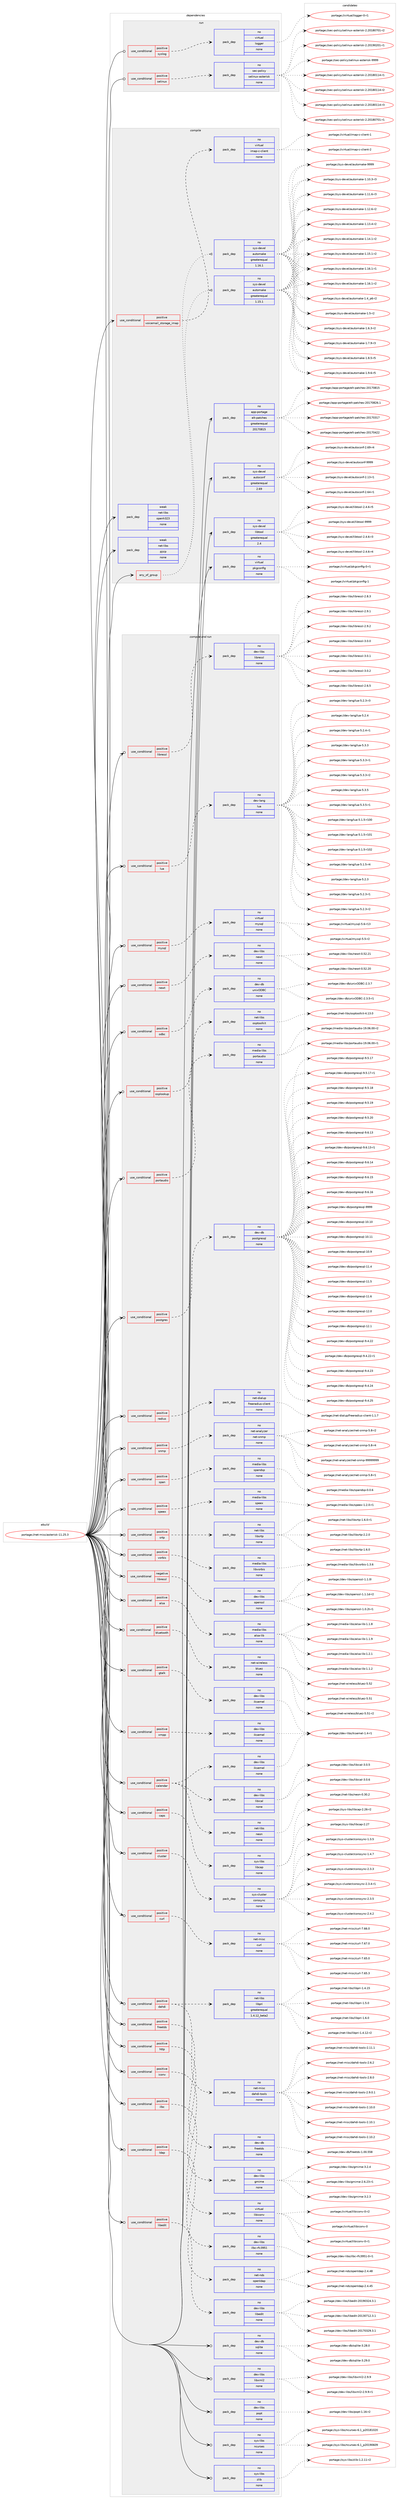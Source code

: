 digraph prolog {

# *************
# Graph options
# *************

newrank=true;
concentrate=true;
compound=true;
graph [rankdir=LR,fontname=Helvetica,fontsize=10,ranksep=1.5];#, ranksep=2.5, nodesep=0.2];
edge  [arrowhead=vee];
node  [fontname=Helvetica,fontsize=10];

# **********
# The ebuild
# **********

subgraph cluster_leftcol {
color=gray;
rank=same;
label=<<i>ebuild</i>>;
id [label="portage://net-misc/asterisk-11.25.3", color=red, width=4, href="../net-misc/asterisk-11.25.3.svg"];
}

# ****************
# The dependencies
# ****************

subgraph cluster_midcol {
color=gray;
label=<<i>dependencies</i>>;
subgraph cluster_compile {
fillcolor="#eeeeee";
style=filled;
label=<<i>compile</i>>;
subgraph any5914 {
dependency363932 [label=<<TABLE BORDER="0" CELLBORDER="1" CELLSPACING="0" CELLPADDING="4"><TR><TD CELLPADDING="10">any_of_group</TD></TR></TABLE>>, shape=none, color=red];subgraph pack266769 {
dependency363933 [label=<<TABLE BORDER="0" CELLBORDER="1" CELLSPACING="0" CELLPADDING="4" WIDTH="220"><TR><TD ROWSPAN="6" CELLPADDING="30">pack_dep</TD></TR><TR><TD WIDTH="110">no</TD></TR><TR><TD>sys-devel</TD></TR><TR><TD>automake</TD></TR><TR><TD>greaterequal</TD></TR><TR><TD>1.16.1</TD></TR></TABLE>>, shape=none, color=blue];
}
dependency363932:e -> dependency363933:w [weight=20,style="dotted",arrowhead="oinv"];
subgraph pack266770 {
dependency363934 [label=<<TABLE BORDER="0" CELLBORDER="1" CELLSPACING="0" CELLPADDING="4" WIDTH="220"><TR><TD ROWSPAN="6" CELLPADDING="30">pack_dep</TD></TR><TR><TD WIDTH="110">no</TD></TR><TR><TD>sys-devel</TD></TR><TR><TD>automake</TD></TR><TR><TD>greaterequal</TD></TR><TR><TD>1.15.1</TD></TR></TABLE>>, shape=none, color=blue];
}
dependency363932:e -> dependency363934:w [weight=20,style="dotted",arrowhead="oinv"];
}
id:e -> dependency363932:w [weight=20,style="solid",arrowhead="vee"];
subgraph cond91095 {
dependency363935 [label=<<TABLE BORDER="0" CELLBORDER="1" CELLSPACING="0" CELLPADDING="4"><TR><TD ROWSPAN="3" CELLPADDING="10">use_conditional</TD></TR><TR><TD>positive</TD></TR><TR><TD>voicemail_storage_imap</TD></TR></TABLE>>, shape=none, color=red];
subgraph pack266771 {
dependency363936 [label=<<TABLE BORDER="0" CELLBORDER="1" CELLSPACING="0" CELLPADDING="4" WIDTH="220"><TR><TD ROWSPAN="6" CELLPADDING="30">pack_dep</TD></TR><TR><TD WIDTH="110">no</TD></TR><TR><TD>virtual</TD></TR><TR><TD>imap-c-client</TD></TR><TR><TD>none</TD></TR><TR><TD></TD></TR></TABLE>>, shape=none, color=blue];
}
dependency363935:e -> dependency363936:w [weight=20,style="dashed",arrowhead="vee"];
}
id:e -> dependency363935:w [weight=20,style="solid",arrowhead="vee"];
subgraph pack266772 {
dependency363937 [label=<<TABLE BORDER="0" CELLBORDER="1" CELLSPACING="0" CELLPADDING="4" WIDTH="220"><TR><TD ROWSPAN="6" CELLPADDING="30">pack_dep</TD></TR><TR><TD WIDTH="110">no</TD></TR><TR><TD>app-portage</TD></TR><TR><TD>elt-patches</TD></TR><TR><TD>greaterequal</TD></TR><TR><TD>20170815</TD></TR></TABLE>>, shape=none, color=blue];
}
id:e -> dependency363937:w [weight=20,style="solid",arrowhead="vee"];
subgraph pack266773 {
dependency363938 [label=<<TABLE BORDER="0" CELLBORDER="1" CELLSPACING="0" CELLPADDING="4" WIDTH="220"><TR><TD ROWSPAN="6" CELLPADDING="30">pack_dep</TD></TR><TR><TD WIDTH="110">no</TD></TR><TR><TD>sys-devel</TD></TR><TR><TD>autoconf</TD></TR><TR><TD>greaterequal</TD></TR><TR><TD>2.69</TD></TR></TABLE>>, shape=none, color=blue];
}
id:e -> dependency363938:w [weight=20,style="solid",arrowhead="vee"];
subgraph pack266774 {
dependency363939 [label=<<TABLE BORDER="0" CELLBORDER="1" CELLSPACING="0" CELLPADDING="4" WIDTH="220"><TR><TD ROWSPAN="6" CELLPADDING="30">pack_dep</TD></TR><TR><TD WIDTH="110">no</TD></TR><TR><TD>sys-devel</TD></TR><TR><TD>libtool</TD></TR><TR><TD>greaterequal</TD></TR><TR><TD>2.4</TD></TR></TABLE>>, shape=none, color=blue];
}
id:e -> dependency363939:w [weight=20,style="solid",arrowhead="vee"];
subgraph pack266775 {
dependency363940 [label=<<TABLE BORDER="0" CELLBORDER="1" CELLSPACING="0" CELLPADDING="4" WIDTH="220"><TR><TD ROWSPAN="6" CELLPADDING="30">pack_dep</TD></TR><TR><TD WIDTH="110">no</TD></TR><TR><TD>virtual</TD></TR><TR><TD>pkgconfig</TD></TR><TR><TD>none</TD></TR><TR><TD></TD></TR></TABLE>>, shape=none, color=blue];
}
id:e -> dependency363940:w [weight=20,style="solid",arrowhead="vee"];
subgraph pack266776 {
dependency363941 [label=<<TABLE BORDER="0" CELLBORDER="1" CELLSPACING="0" CELLPADDING="4" WIDTH="220"><TR><TD ROWSPAN="6" CELLPADDING="30">pack_dep</TD></TR><TR><TD WIDTH="110">weak</TD></TR><TR><TD>net-libs</TD></TR><TR><TD>openh323</TD></TR><TR><TD>none</TD></TR><TR><TD></TD></TR></TABLE>>, shape=none, color=blue];
}
id:e -> dependency363941:w [weight=20,style="solid",arrowhead="vee"];
subgraph pack266777 {
dependency363942 [label=<<TABLE BORDER="0" CELLBORDER="1" CELLSPACING="0" CELLPADDING="4" WIDTH="220"><TR><TD ROWSPAN="6" CELLPADDING="30">pack_dep</TD></TR><TR><TD WIDTH="110">weak</TD></TR><TR><TD>net-libs</TD></TR><TR><TD>pjsip</TD></TR><TR><TD>none</TD></TR><TR><TD></TD></TR></TABLE>>, shape=none, color=blue];
}
id:e -> dependency363942:w [weight=20,style="solid",arrowhead="vee"];
}
subgraph cluster_compileandrun {
fillcolor="#eeeeee";
style=filled;
label=<<i>compile and run</i>>;
subgraph cond91096 {
dependency363943 [label=<<TABLE BORDER="0" CELLBORDER="1" CELLSPACING="0" CELLPADDING="4"><TR><TD ROWSPAN="3" CELLPADDING="10">use_conditional</TD></TR><TR><TD>negative</TD></TR><TR><TD>libressl</TD></TR></TABLE>>, shape=none, color=red];
subgraph pack266778 {
dependency363944 [label=<<TABLE BORDER="0" CELLBORDER="1" CELLSPACING="0" CELLPADDING="4" WIDTH="220"><TR><TD ROWSPAN="6" CELLPADDING="30">pack_dep</TD></TR><TR><TD WIDTH="110">no</TD></TR><TR><TD>dev-libs</TD></TR><TR><TD>openssl</TD></TR><TR><TD>none</TD></TR><TR><TD></TD></TR></TABLE>>, shape=none, color=blue];
}
dependency363943:e -> dependency363944:w [weight=20,style="dashed",arrowhead="vee"];
}
id:e -> dependency363943:w [weight=20,style="solid",arrowhead="odotvee"];
subgraph cond91097 {
dependency363945 [label=<<TABLE BORDER="0" CELLBORDER="1" CELLSPACING="0" CELLPADDING="4"><TR><TD ROWSPAN="3" CELLPADDING="10">use_conditional</TD></TR><TR><TD>positive</TD></TR><TR><TD>alsa</TD></TR></TABLE>>, shape=none, color=red];
subgraph pack266779 {
dependency363946 [label=<<TABLE BORDER="0" CELLBORDER="1" CELLSPACING="0" CELLPADDING="4" WIDTH="220"><TR><TD ROWSPAN="6" CELLPADDING="30">pack_dep</TD></TR><TR><TD WIDTH="110">no</TD></TR><TR><TD>media-libs</TD></TR><TR><TD>alsa-lib</TD></TR><TR><TD>none</TD></TR><TR><TD></TD></TR></TABLE>>, shape=none, color=blue];
}
dependency363945:e -> dependency363946:w [weight=20,style="dashed",arrowhead="vee"];
}
id:e -> dependency363945:w [weight=20,style="solid",arrowhead="odotvee"];
subgraph cond91098 {
dependency363947 [label=<<TABLE BORDER="0" CELLBORDER="1" CELLSPACING="0" CELLPADDING="4"><TR><TD ROWSPAN="3" CELLPADDING="10">use_conditional</TD></TR><TR><TD>positive</TD></TR><TR><TD>bluetooth</TD></TR></TABLE>>, shape=none, color=red];
subgraph pack266780 {
dependency363948 [label=<<TABLE BORDER="0" CELLBORDER="1" CELLSPACING="0" CELLPADDING="4" WIDTH="220"><TR><TD ROWSPAN="6" CELLPADDING="30">pack_dep</TD></TR><TR><TD WIDTH="110">no</TD></TR><TR><TD>net-wireless</TD></TR><TR><TD>bluez</TD></TR><TR><TD>none</TD></TR><TR><TD></TD></TR></TABLE>>, shape=none, color=blue];
}
dependency363947:e -> dependency363948:w [weight=20,style="dashed",arrowhead="vee"];
}
id:e -> dependency363947:w [weight=20,style="solid",arrowhead="odotvee"];
subgraph cond91099 {
dependency363949 [label=<<TABLE BORDER="0" CELLBORDER="1" CELLSPACING="0" CELLPADDING="4"><TR><TD ROWSPAN="3" CELLPADDING="10">use_conditional</TD></TR><TR><TD>positive</TD></TR><TR><TD>calendar</TD></TR></TABLE>>, shape=none, color=red];
subgraph pack266781 {
dependency363950 [label=<<TABLE BORDER="0" CELLBORDER="1" CELLSPACING="0" CELLPADDING="4" WIDTH="220"><TR><TD ROWSPAN="6" CELLPADDING="30">pack_dep</TD></TR><TR><TD WIDTH="110">no</TD></TR><TR><TD>net-libs</TD></TR><TR><TD>neon</TD></TR><TR><TD>none</TD></TR><TR><TD></TD></TR></TABLE>>, shape=none, color=blue];
}
dependency363949:e -> dependency363950:w [weight=20,style="dashed",arrowhead="vee"];
subgraph pack266782 {
dependency363951 [label=<<TABLE BORDER="0" CELLBORDER="1" CELLSPACING="0" CELLPADDING="4" WIDTH="220"><TR><TD ROWSPAN="6" CELLPADDING="30">pack_dep</TD></TR><TR><TD WIDTH="110">no</TD></TR><TR><TD>dev-libs</TD></TR><TR><TD>libical</TD></TR><TR><TD>none</TD></TR><TR><TD></TD></TR></TABLE>>, shape=none, color=blue];
}
dependency363949:e -> dependency363951:w [weight=20,style="dashed",arrowhead="vee"];
subgraph pack266783 {
dependency363952 [label=<<TABLE BORDER="0" CELLBORDER="1" CELLSPACING="0" CELLPADDING="4" WIDTH="220"><TR><TD ROWSPAN="6" CELLPADDING="30">pack_dep</TD></TR><TR><TD WIDTH="110">no</TD></TR><TR><TD>dev-libs</TD></TR><TR><TD>iksemel</TD></TR><TR><TD>none</TD></TR><TR><TD></TD></TR></TABLE>>, shape=none, color=blue];
}
dependency363949:e -> dependency363952:w [weight=20,style="dashed",arrowhead="vee"];
}
id:e -> dependency363949:w [weight=20,style="solid",arrowhead="odotvee"];
subgraph cond91100 {
dependency363953 [label=<<TABLE BORDER="0" CELLBORDER="1" CELLSPACING="0" CELLPADDING="4"><TR><TD ROWSPAN="3" CELLPADDING="10">use_conditional</TD></TR><TR><TD>positive</TD></TR><TR><TD>caps</TD></TR></TABLE>>, shape=none, color=red];
subgraph pack266784 {
dependency363954 [label=<<TABLE BORDER="0" CELLBORDER="1" CELLSPACING="0" CELLPADDING="4" WIDTH="220"><TR><TD ROWSPAN="6" CELLPADDING="30">pack_dep</TD></TR><TR><TD WIDTH="110">no</TD></TR><TR><TD>sys-libs</TD></TR><TR><TD>libcap</TD></TR><TR><TD>none</TD></TR><TR><TD></TD></TR></TABLE>>, shape=none, color=blue];
}
dependency363953:e -> dependency363954:w [weight=20,style="dashed",arrowhead="vee"];
}
id:e -> dependency363953:w [weight=20,style="solid",arrowhead="odotvee"];
subgraph cond91101 {
dependency363955 [label=<<TABLE BORDER="0" CELLBORDER="1" CELLSPACING="0" CELLPADDING="4"><TR><TD ROWSPAN="3" CELLPADDING="10">use_conditional</TD></TR><TR><TD>positive</TD></TR><TR><TD>cluster</TD></TR></TABLE>>, shape=none, color=red];
subgraph pack266785 {
dependency363956 [label=<<TABLE BORDER="0" CELLBORDER="1" CELLSPACING="0" CELLPADDING="4" WIDTH="220"><TR><TD ROWSPAN="6" CELLPADDING="30">pack_dep</TD></TR><TR><TD WIDTH="110">no</TD></TR><TR><TD>sys-cluster</TD></TR><TR><TD>corosync</TD></TR><TR><TD>none</TD></TR><TR><TD></TD></TR></TABLE>>, shape=none, color=blue];
}
dependency363955:e -> dependency363956:w [weight=20,style="dashed",arrowhead="vee"];
}
id:e -> dependency363955:w [weight=20,style="solid",arrowhead="odotvee"];
subgraph cond91102 {
dependency363957 [label=<<TABLE BORDER="0" CELLBORDER="1" CELLSPACING="0" CELLPADDING="4"><TR><TD ROWSPAN="3" CELLPADDING="10">use_conditional</TD></TR><TR><TD>positive</TD></TR><TR><TD>curl</TD></TR></TABLE>>, shape=none, color=red];
subgraph pack266786 {
dependency363958 [label=<<TABLE BORDER="0" CELLBORDER="1" CELLSPACING="0" CELLPADDING="4" WIDTH="220"><TR><TD ROWSPAN="6" CELLPADDING="30">pack_dep</TD></TR><TR><TD WIDTH="110">no</TD></TR><TR><TD>net-misc</TD></TR><TR><TD>curl</TD></TR><TR><TD>none</TD></TR><TR><TD></TD></TR></TABLE>>, shape=none, color=blue];
}
dependency363957:e -> dependency363958:w [weight=20,style="dashed",arrowhead="vee"];
}
id:e -> dependency363957:w [weight=20,style="solid",arrowhead="odotvee"];
subgraph cond91103 {
dependency363959 [label=<<TABLE BORDER="0" CELLBORDER="1" CELLSPACING="0" CELLPADDING="4"><TR><TD ROWSPAN="3" CELLPADDING="10">use_conditional</TD></TR><TR><TD>positive</TD></TR><TR><TD>dahdi</TD></TR></TABLE>>, shape=none, color=red];
subgraph pack266787 {
dependency363960 [label=<<TABLE BORDER="0" CELLBORDER="1" CELLSPACING="0" CELLPADDING="4" WIDTH="220"><TR><TD ROWSPAN="6" CELLPADDING="30">pack_dep</TD></TR><TR><TD WIDTH="110">no</TD></TR><TR><TD>net-libs</TD></TR><TR><TD>libpri</TD></TR><TR><TD>greaterequal</TD></TR><TR><TD>1.4.12_beta2</TD></TR></TABLE>>, shape=none, color=blue];
}
dependency363959:e -> dependency363960:w [weight=20,style="dashed",arrowhead="vee"];
subgraph pack266788 {
dependency363961 [label=<<TABLE BORDER="0" CELLBORDER="1" CELLSPACING="0" CELLPADDING="4" WIDTH="220"><TR><TD ROWSPAN="6" CELLPADDING="30">pack_dep</TD></TR><TR><TD WIDTH="110">no</TD></TR><TR><TD>net-misc</TD></TR><TR><TD>dahdi-tools</TD></TR><TR><TD>none</TD></TR><TR><TD></TD></TR></TABLE>>, shape=none, color=blue];
}
dependency363959:e -> dependency363961:w [weight=20,style="dashed",arrowhead="vee"];
}
id:e -> dependency363959:w [weight=20,style="solid",arrowhead="odotvee"];
subgraph cond91104 {
dependency363962 [label=<<TABLE BORDER="0" CELLBORDER="1" CELLSPACING="0" CELLPADDING="4"><TR><TD ROWSPAN="3" CELLPADDING="10">use_conditional</TD></TR><TR><TD>positive</TD></TR><TR><TD>freetds</TD></TR></TABLE>>, shape=none, color=red];
subgraph pack266789 {
dependency363963 [label=<<TABLE BORDER="0" CELLBORDER="1" CELLSPACING="0" CELLPADDING="4" WIDTH="220"><TR><TD ROWSPAN="6" CELLPADDING="30">pack_dep</TD></TR><TR><TD WIDTH="110">no</TD></TR><TR><TD>dev-db</TD></TR><TR><TD>freetds</TD></TR><TR><TD>none</TD></TR><TR><TD></TD></TR></TABLE>>, shape=none, color=blue];
}
dependency363962:e -> dependency363963:w [weight=20,style="dashed",arrowhead="vee"];
}
id:e -> dependency363962:w [weight=20,style="solid",arrowhead="odotvee"];
subgraph cond91105 {
dependency363964 [label=<<TABLE BORDER="0" CELLBORDER="1" CELLSPACING="0" CELLPADDING="4"><TR><TD ROWSPAN="3" CELLPADDING="10">use_conditional</TD></TR><TR><TD>positive</TD></TR><TR><TD>gtalk</TD></TR></TABLE>>, shape=none, color=red];
subgraph pack266790 {
dependency363965 [label=<<TABLE BORDER="0" CELLBORDER="1" CELLSPACING="0" CELLPADDING="4" WIDTH="220"><TR><TD ROWSPAN="6" CELLPADDING="30">pack_dep</TD></TR><TR><TD WIDTH="110">no</TD></TR><TR><TD>dev-libs</TD></TR><TR><TD>iksemel</TD></TR><TR><TD>none</TD></TR><TR><TD></TD></TR></TABLE>>, shape=none, color=blue];
}
dependency363964:e -> dependency363965:w [weight=20,style="dashed",arrowhead="vee"];
}
id:e -> dependency363964:w [weight=20,style="solid",arrowhead="odotvee"];
subgraph cond91106 {
dependency363966 [label=<<TABLE BORDER="0" CELLBORDER="1" CELLSPACING="0" CELLPADDING="4"><TR><TD ROWSPAN="3" CELLPADDING="10">use_conditional</TD></TR><TR><TD>positive</TD></TR><TR><TD>http</TD></TR></TABLE>>, shape=none, color=red];
subgraph pack266791 {
dependency363967 [label=<<TABLE BORDER="0" CELLBORDER="1" CELLSPACING="0" CELLPADDING="4" WIDTH="220"><TR><TD ROWSPAN="6" CELLPADDING="30">pack_dep</TD></TR><TR><TD WIDTH="110">no</TD></TR><TR><TD>dev-libs</TD></TR><TR><TD>gmime</TD></TR><TR><TD>none</TD></TR><TR><TD></TD></TR></TABLE>>, shape=none, color=blue];
}
dependency363966:e -> dependency363967:w [weight=20,style="dashed",arrowhead="vee"];
}
id:e -> dependency363966:w [weight=20,style="solid",arrowhead="odotvee"];
subgraph cond91107 {
dependency363968 [label=<<TABLE BORDER="0" CELLBORDER="1" CELLSPACING="0" CELLPADDING="4"><TR><TD ROWSPAN="3" CELLPADDING="10">use_conditional</TD></TR><TR><TD>positive</TD></TR><TR><TD>iconv</TD></TR></TABLE>>, shape=none, color=red];
subgraph pack266792 {
dependency363969 [label=<<TABLE BORDER="0" CELLBORDER="1" CELLSPACING="0" CELLPADDING="4" WIDTH="220"><TR><TD ROWSPAN="6" CELLPADDING="30">pack_dep</TD></TR><TR><TD WIDTH="110">no</TD></TR><TR><TD>virtual</TD></TR><TR><TD>libiconv</TD></TR><TR><TD>none</TD></TR><TR><TD></TD></TR></TABLE>>, shape=none, color=blue];
}
dependency363968:e -> dependency363969:w [weight=20,style="dashed",arrowhead="vee"];
}
id:e -> dependency363968:w [weight=20,style="solid",arrowhead="odotvee"];
subgraph cond91108 {
dependency363970 [label=<<TABLE BORDER="0" CELLBORDER="1" CELLSPACING="0" CELLPADDING="4"><TR><TD ROWSPAN="3" CELLPADDING="10">use_conditional</TD></TR><TR><TD>positive</TD></TR><TR><TD>ilbc</TD></TR></TABLE>>, shape=none, color=red];
subgraph pack266793 {
dependency363971 [label=<<TABLE BORDER="0" CELLBORDER="1" CELLSPACING="0" CELLPADDING="4" WIDTH="220"><TR><TD ROWSPAN="6" CELLPADDING="30">pack_dep</TD></TR><TR><TD WIDTH="110">no</TD></TR><TR><TD>dev-libs</TD></TR><TR><TD>ilbc-rfc3951</TD></TR><TR><TD>none</TD></TR><TR><TD></TD></TR></TABLE>>, shape=none, color=blue];
}
dependency363970:e -> dependency363971:w [weight=20,style="dashed",arrowhead="vee"];
}
id:e -> dependency363970:w [weight=20,style="solid",arrowhead="odotvee"];
subgraph cond91109 {
dependency363972 [label=<<TABLE BORDER="0" CELLBORDER="1" CELLSPACING="0" CELLPADDING="4"><TR><TD ROWSPAN="3" CELLPADDING="10">use_conditional</TD></TR><TR><TD>positive</TD></TR><TR><TD>ldap</TD></TR></TABLE>>, shape=none, color=red];
subgraph pack266794 {
dependency363973 [label=<<TABLE BORDER="0" CELLBORDER="1" CELLSPACING="0" CELLPADDING="4" WIDTH="220"><TR><TD ROWSPAN="6" CELLPADDING="30">pack_dep</TD></TR><TR><TD WIDTH="110">no</TD></TR><TR><TD>net-nds</TD></TR><TR><TD>openldap</TD></TR><TR><TD>none</TD></TR><TR><TD></TD></TR></TABLE>>, shape=none, color=blue];
}
dependency363972:e -> dependency363973:w [weight=20,style="dashed",arrowhead="vee"];
}
id:e -> dependency363972:w [weight=20,style="solid",arrowhead="odotvee"];
subgraph cond91110 {
dependency363974 [label=<<TABLE BORDER="0" CELLBORDER="1" CELLSPACING="0" CELLPADDING="4"><TR><TD ROWSPAN="3" CELLPADDING="10">use_conditional</TD></TR><TR><TD>positive</TD></TR><TR><TD>libedit</TD></TR></TABLE>>, shape=none, color=red];
subgraph pack266795 {
dependency363975 [label=<<TABLE BORDER="0" CELLBORDER="1" CELLSPACING="0" CELLPADDING="4" WIDTH="220"><TR><TD ROWSPAN="6" CELLPADDING="30">pack_dep</TD></TR><TR><TD WIDTH="110">no</TD></TR><TR><TD>dev-libs</TD></TR><TR><TD>libedit</TD></TR><TR><TD>none</TD></TR><TR><TD></TD></TR></TABLE>>, shape=none, color=blue];
}
dependency363974:e -> dependency363975:w [weight=20,style="dashed",arrowhead="vee"];
}
id:e -> dependency363974:w [weight=20,style="solid",arrowhead="odotvee"];
subgraph cond91111 {
dependency363976 [label=<<TABLE BORDER="0" CELLBORDER="1" CELLSPACING="0" CELLPADDING="4"><TR><TD ROWSPAN="3" CELLPADDING="10">use_conditional</TD></TR><TR><TD>positive</TD></TR><TR><TD>libressl</TD></TR></TABLE>>, shape=none, color=red];
subgraph pack266796 {
dependency363977 [label=<<TABLE BORDER="0" CELLBORDER="1" CELLSPACING="0" CELLPADDING="4" WIDTH="220"><TR><TD ROWSPAN="6" CELLPADDING="30">pack_dep</TD></TR><TR><TD WIDTH="110">no</TD></TR><TR><TD>dev-libs</TD></TR><TR><TD>libressl</TD></TR><TR><TD>none</TD></TR><TR><TD></TD></TR></TABLE>>, shape=none, color=blue];
}
dependency363976:e -> dependency363977:w [weight=20,style="dashed",arrowhead="vee"];
}
id:e -> dependency363976:w [weight=20,style="solid",arrowhead="odotvee"];
subgraph cond91112 {
dependency363978 [label=<<TABLE BORDER="0" CELLBORDER="1" CELLSPACING="0" CELLPADDING="4"><TR><TD ROWSPAN="3" CELLPADDING="10">use_conditional</TD></TR><TR><TD>positive</TD></TR><TR><TD>lua</TD></TR></TABLE>>, shape=none, color=red];
subgraph pack266797 {
dependency363979 [label=<<TABLE BORDER="0" CELLBORDER="1" CELLSPACING="0" CELLPADDING="4" WIDTH="220"><TR><TD ROWSPAN="6" CELLPADDING="30">pack_dep</TD></TR><TR><TD WIDTH="110">no</TD></TR><TR><TD>dev-lang</TD></TR><TR><TD>lua</TD></TR><TR><TD>none</TD></TR><TR><TD></TD></TR></TABLE>>, shape=none, color=blue];
}
dependency363978:e -> dependency363979:w [weight=20,style="dashed",arrowhead="vee"];
}
id:e -> dependency363978:w [weight=20,style="solid",arrowhead="odotvee"];
subgraph cond91113 {
dependency363980 [label=<<TABLE BORDER="0" CELLBORDER="1" CELLSPACING="0" CELLPADDING="4"><TR><TD ROWSPAN="3" CELLPADDING="10">use_conditional</TD></TR><TR><TD>positive</TD></TR><TR><TD>mysql</TD></TR></TABLE>>, shape=none, color=red];
subgraph pack266798 {
dependency363981 [label=<<TABLE BORDER="0" CELLBORDER="1" CELLSPACING="0" CELLPADDING="4" WIDTH="220"><TR><TD ROWSPAN="6" CELLPADDING="30">pack_dep</TD></TR><TR><TD WIDTH="110">no</TD></TR><TR><TD>virtual</TD></TR><TR><TD>mysql</TD></TR><TR><TD>none</TD></TR><TR><TD></TD></TR></TABLE>>, shape=none, color=blue];
}
dependency363980:e -> dependency363981:w [weight=20,style="dashed",arrowhead="vee"];
}
id:e -> dependency363980:w [weight=20,style="solid",arrowhead="odotvee"];
subgraph cond91114 {
dependency363982 [label=<<TABLE BORDER="0" CELLBORDER="1" CELLSPACING="0" CELLPADDING="4"><TR><TD ROWSPAN="3" CELLPADDING="10">use_conditional</TD></TR><TR><TD>positive</TD></TR><TR><TD>newt</TD></TR></TABLE>>, shape=none, color=red];
subgraph pack266799 {
dependency363983 [label=<<TABLE BORDER="0" CELLBORDER="1" CELLSPACING="0" CELLPADDING="4" WIDTH="220"><TR><TD ROWSPAN="6" CELLPADDING="30">pack_dep</TD></TR><TR><TD WIDTH="110">no</TD></TR><TR><TD>dev-libs</TD></TR><TR><TD>newt</TD></TR><TR><TD>none</TD></TR><TR><TD></TD></TR></TABLE>>, shape=none, color=blue];
}
dependency363982:e -> dependency363983:w [weight=20,style="dashed",arrowhead="vee"];
}
id:e -> dependency363982:w [weight=20,style="solid",arrowhead="odotvee"];
subgraph cond91115 {
dependency363984 [label=<<TABLE BORDER="0" CELLBORDER="1" CELLSPACING="0" CELLPADDING="4"><TR><TD ROWSPAN="3" CELLPADDING="10">use_conditional</TD></TR><TR><TD>positive</TD></TR><TR><TD>odbc</TD></TR></TABLE>>, shape=none, color=red];
subgraph pack266800 {
dependency363985 [label=<<TABLE BORDER="0" CELLBORDER="1" CELLSPACING="0" CELLPADDING="4" WIDTH="220"><TR><TD ROWSPAN="6" CELLPADDING="30">pack_dep</TD></TR><TR><TD WIDTH="110">no</TD></TR><TR><TD>dev-db</TD></TR><TR><TD>unixODBC</TD></TR><TR><TD>none</TD></TR><TR><TD></TD></TR></TABLE>>, shape=none, color=blue];
}
dependency363984:e -> dependency363985:w [weight=20,style="dashed",arrowhead="vee"];
}
id:e -> dependency363984:w [weight=20,style="solid",arrowhead="odotvee"];
subgraph cond91116 {
dependency363986 [label=<<TABLE BORDER="0" CELLBORDER="1" CELLSPACING="0" CELLPADDING="4"><TR><TD ROWSPAN="3" CELLPADDING="10">use_conditional</TD></TR><TR><TD>positive</TD></TR><TR><TD>osplookup</TD></TR></TABLE>>, shape=none, color=red];
subgraph pack266801 {
dependency363987 [label=<<TABLE BORDER="0" CELLBORDER="1" CELLSPACING="0" CELLPADDING="4" WIDTH="220"><TR><TD ROWSPAN="6" CELLPADDING="30">pack_dep</TD></TR><TR><TD WIDTH="110">no</TD></TR><TR><TD>net-libs</TD></TR><TR><TD>osptoolkit</TD></TR><TR><TD>none</TD></TR><TR><TD></TD></TR></TABLE>>, shape=none, color=blue];
}
dependency363986:e -> dependency363987:w [weight=20,style="dashed",arrowhead="vee"];
}
id:e -> dependency363986:w [weight=20,style="solid",arrowhead="odotvee"];
subgraph cond91117 {
dependency363988 [label=<<TABLE BORDER="0" CELLBORDER="1" CELLSPACING="0" CELLPADDING="4"><TR><TD ROWSPAN="3" CELLPADDING="10">use_conditional</TD></TR><TR><TD>positive</TD></TR><TR><TD>portaudio</TD></TR></TABLE>>, shape=none, color=red];
subgraph pack266802 {
dependency363989 [label=<<TABLE BORDER="0" CELLBORDER="1" CELLSPACING="0" CELLPADDING="4" WIDTH="220"><TR><TD ROWSPAN="6" CELLPADDING="30">pack_dep</TD></TR><TR><TD WIDTH="110">no</TD></TR><TR><TD>media-libs</TD></TR><TR><TD>portaudio</TD></TR><TR><TD>none</TD></TR><TR><TD></TD></TR></TABLE>>, shape=none, color=blue];
}
dependency363988:e -> dependency363989:w [weight=20,style="dashed",arrowhead="vee"];
}
id:e -> dependency363988:w [weight=20,style="solid",arrowhead="odotvee"];
subgraph cond91118 {
dependency363990 [label=<<TABLE BORDER="0" CELLBORDER="1" CELLSPACING="0" CELLPADDING="4"><TR><TD ROWSPAN="3" CELLPADDING="10">use_conditional</TD></TR><TR><TD>positive</TD></TR><TR><TD>postgres</TD></TR></TABLE>>, shape=none, color=red];
subgraph pack266803 {
dependency363991 [label=<<TABLE BORDER="0" CELLBORDER="1" CELLSPACING="0" CELLPADDING="4" WIDTH="220"><TR><TD ROWSPAN="6" CELLPADDING="30">pack_dep</TD></TR><TR><TD WIDTH="110">no</TD></TR><TR><TD>dev-db</TD></TR><TR><TD>postgresql</TD></TR><TR><TD>none</TD></TR><TR><TD></TD></TR></TABLE>>, shape=none, color=blue];
}
dependency363990:e -> dependency363991:w [weight=20,style="dashed",arrowhead="vee"];
}
id:e -> dependency363990:w [weight=20,style="solid",arrowhead="odotvee"];
subgraph cond91119 {
dependency363992 [label=<<TABLE BORDER="0" CELLBORDER="1" CELLSPACING="0" CELLPADDING="4"><TR><TD ROWSPAN="3" CELLPADDING="10">use_conditional</TD></TR><TR><TD>positive</TD></TR><TR><TD>radius</TD></TR></TABLE>>, shape=none, color=red];
subgraph pack266804 {
dependency363993 [label=<<TABLE BORDER="0" CELLBORDER="1" CELLSPACING="0" CELLPADDING="4" WIDTH="220"><TR><TD ROWSPAN="6" CELLPADDING="30">pack_dep</TD></TR><TR><TD WIDTH="110">no</TD></TR><TR><TD>net-dialup</TD></TR><TR><TD>freeradius-client</TD></TR><TR><TD>none</TD></TR><TR><TD></TD></TR></TABLE>>, shape=none, color=blue];
}
dependency363992:e -> dependency363993:w [weight=20,style="dashed",arrowhead="vee"];
}
id:e -> dependency363992:w [weight=20,style="solid",arrowhead="odotvee"];
subgraph cond91120 {
dependency363994 [label=<<TABLE BORDER="0" CELLBORDER="1" CELLSPACING="0" CELLPADDING="4"><TR><TD ROWSPAN="3" CELLPADDING="10">use_conditional</TD></TR><TR><TD>positive</TD></TR><TR><TD>snmp</TD></TR></TABLE>>, shape=none, color=red];
subgraph pack266805 {
dependency363995 [label=<<TABLE BORDER="0" CELLBORDER="1" CELLSPACING="0" CELLPADDING="4" WIDTH="220"><TR><TD ROWSPAN="6" CELLPADDING="30">pack_dep</TD></TR><TR><TD WIDTH="110">no</TD></TR><TR><TD>net-analyzer</TD></TR><TR><TD>net-snmp</TD></TR><TR><TD>none</TD></TR><TR><TD></TD></TR></TABLE>>, shape=none, color=blue];
}
dependency363994:e -> dependency363995:w [weight=20,style="dashed",arrowhead="vee"];
}
id:e -> dependency363994:w [weight=20,style="solid",arrowhead="odotvee"];
subgraph cond91121 {
dependency363996 [label=<<TABLE BORDER="0" CELLBORDER="1" CELLSPACING="0" CELLPADDING="4"><TR><TD ROWSPAN="3" CELLPADDING="10">use_conditional</TD></TR><TR><TD>positive</TD></TR><TR><TD>span</TD></TR></TABLE>>, shape=none, color=red];
subgraph pack266806 {
dependency363997 [label=<<TABLE BORDER="0" CELLBORDER="1" CELLSPACING="0" CELLPADDING="4" WIDTH="220"><TR><TD ROWSPAN="6" CELLPADDING="30">pack_dep</TD></TR><TR><TD WIDTH="110">no</TD></TR><TR><TD>media-libs</TD></TR><TR><TD>spandsp</TD></TR><TR><TD>none</TD></TR><TR><TD></TD></TR></TABLE>>, shape=none, color=blue];
}
dependency363996:e -> dependency363997:w [weight=20,style="dashed",arrowhead="vee"];
}
id:e -> dependency363996:w [weight=20,style="solid",arrowhead="odotvee"];
subgraph cond91122 {
dependency363998 [label=<<TABLE BORDER="0" CELLBORDER="1" CELLSPACING="0" CELLPADDING="4"><TR><TD ROWSPAN="3" CELLPADDING="10">use_conditional</TD></TR><TR><TD>positive</TD></TR><TR><TD>speex</TD></TR></TABLE>>, shape=none, color=red];
subgraph pack266807 {
dependency363999 [label=<<TABLE BORDER="0" CELLBORDER="1" CELLSPACING="0" CELLPADDING="4" WIDTH="220"><TR><TD ROWSPAN="6" CELLPADDING="30">pack_dep</TD></TR><TR><TD WIDTH="110">no</TD></TR><TR><TD>media-libs</TD></TR><TR><TD>speex</TD></TR><TR><TD>none</TD></TR><TR><TD></TD></TR></TABLE>>, shape=none, color=blue];
}
dependency363998:e -> dependency363999:w [weight=20,style="dashed",arrowhead="vee"];
}
id:e -> dependency363998:w [weight=20,style="solid",arrowhead="odotvee"];
subgraph cond91123 {
dependency364000 [label=<<TABLE BORDER="0" CELLBORDER="1" CELLSPACING="0" CELLPADDING="4"><TR><TD ROWSPAN="3" CELLPADDING="10">use_conditional</TD></TR><TR><TD>positive</TD></TR><TR><TD>srtp</TD></TR></TABLE>>, shape=none, color=red];
subgraph pack266808 {
dependency364001 [label=<<TABLE BORDER="0" CELLBORDER="1" CELLSPACING="0" CELLPADDING="4" WIDTH="220"><TR><TD ROWSPAN="6" CELLPADDING="30">pack_dep</TD></TR><TR><TD WIDTH="110">no</TD></TR><TR><TD>net-libs</TD></TR><TR><TD>libsrtp</TD></TR><TR><TD>none</TD></TR><TR><TD></TD></TR></TABLE>>, shape=none, color=blue];
}
dependency364000:e -> dependency364001:w [weight=20,style="dashed",arrowhead="vee"];
}
id:e -> dependency364000:w [weight=20,style="solid",arrowhead="odotvee"];
subgraph cond91124 {
dependency364002 [label=<<TABLE BORDER="0" CELLBORDER="1" CELLSPACING="0" CELLPADDING="4"><TR><TD ROWSPAN="3" CELLPADDING="10">use_conditional</TD></TR><TR><TD>positive</TD></TR><TR><TD>vorbis</TD></TR></TABLE>>, shape=none, color=red];
subgraph pack266809 {
dependency364003 [label=<<TABLE BORDER="0" CELLBORDER="1" CELLSPACING="0" CELLPADDING="4" WIDTH="220"><TR><TD ROWSPAN="6" CELLPADDING="30">pack_dep</TD></TR><TR><TD WIDTH="110">no</TD></TR><TR><TD>media-libs</TD></TR><TR><TD>libvorbis</TD></TR><TR><TD>none</TD></TR><TR><TD></TD></TR></TABLE>>, shape=none, color=blue];
}
dependency364002:e -> dependency364003:w [weight=20,style="dashed",arrowhead="vee"];
}
id:e -> dependency364002:w [weight=20,style="solid",arrowhead="odotvee"];
subgraph cond91125 {
dependency364004 [label=<<TABLE BORDER="0" CELLBORDER="1" CELLSPACING="0" CELLPADDING="4"><TR><TD ROWSPAN="3" CELLPADDING="10">use_conditional</TD></TR><TR><TD>positive</TD></TR><TR><TD>xmpp</TD></TR></TABLE>>, shape=none, color=red];
subgraph pack266810 {
dependency364005 [label=<<TABLE BORDER="0" CELLBORDER="1" CELLSPACING="0" CELLPADDING="4" WIDTH="220"><TR><TD ROWSPAN="6" CELLPADDING="30">pack_dep</TD></TR><TR><TD WIDTH="110">no</TD></TR><TR><TD>dev-libs</TD></TR><TR><TD>iksemel</TD></TR><TR><TD>none</TD></TR><TR><TD></TD></TR></TABLE>>, shape=none, color=blue];
}
dependency364004:e -> dependency364005:w [weight=20,style="dashed",arrowhead="vee"];
}
id:e -> dependency364004:w [weight=20,style="solid",arrowhead="odotvee"];
subgraph pack266811 {
dependency364006 [label=<<TABLE BORDER="0" CELLBORDER="1" CELLSPACING="0" CELLPADDING="4" WIDTH="220"><TR><TD ROWSPAN="6" CELLPADDING="30">pack_dep</TD></TR><TR><TD WIDTH="110">no</TD></TR><TR><TD>dev-db</TD></TR><TR><TD>sqlite</TD></TR><TR><TD>none</TD></TR><TR><TD></TD></TR></TABLE>>, shape=none, color=blue];
}
id:e -> dependency364006:w [weight=20,style="solid",arrowhead="odotvee"];
subgraph pack266812 {
dependency364007 [label=<<TABLE BORDER="0" CELLBORDER="1" CELLSPACING="0" CELLPADDING="4" WIDTH="220"><TR><TD ROWSPAN="6" CELLPADDING="30">pack_dep</TD></TR><TR><TD WIDTH="110">no</TD></TR><TR><TD>dev-libs</TD></TR><TR><TD>libxml2</TD></TR><TR><TD>none</TD></TR><TR><TD></TD></TR></TABLE>>, shape=none, color=blue];
}
id:e -> dependency364007:w [weight=20,style="solid",arrowhead="odotvee"];
subgraph pack266813 {
dependency364008 [label=<<TABLE BORDER="0" CELLBORDER="1" CELLSPACING="0" CELLPADDING="4" WIDTH="220"><TR><TD ROWSPAN="6" CELLPADDING="30">pack_dep</TD></TR><TR><TD WIDTH="110">no</TD></TR><TR><TD>dev-libs</TD></TR><TR><TD>popt</TD></TR><TR><TD>none</TD></TR><TR><TD></TD></TR></TABLE>>, shape=none, color=blue];
}
id:e -> dependency364008:w [weight=20,style="solid",arrowhead="odotvee"];
subgraph pack266814 {
dependency364009 [label=<<TABLE BORDER="0" CELLBORDER="1" CELLSPACING="0" CELLPADDING="4" WIDTH="220"><TR><TD ROWSPAN="6" CELLPADDING="30">pack_dep</TD></TR><TR><TD WIDTH="110">no</TD></TR><TR><TD>sys-libs</TD></TR><TR><TD>ncurses</TD></TR><TR><TD>none</TD></TR><TR><TD></TD></TR></TABLE>>, shape=none, color=blue];
}
id:e -> dependency364009:w [weight=20,style="solid",arrowhead="odotvee"];
subgraph pack266815 {
dependency364010 [label=<<TABLE BORDER="0" CELLBORDER="1" CELLSPACING="0" CELLPADDING="4" WIDTH="220"><TR><TD ROWSPAN="6" CELLPADDING="30">pack_dep</TD></TR><TR><TD WIDTH="110">no</TD></TR><TR><TD>sys-libs</TD></TR><TR><TD>zlib</TD></TR><TR><TD>none</TD></TR><TR><TD></TD></TR></TABLE>>, shape=none, color=blue];
}
id:e -> dependency364010:w [weight=20,style="solid",arrowhead="odotvee"];
}
subgraph cluster_run {
fillcolor="#eeeeee";
style=filled;
label=<<i>run</i>>;
subgraph cond91126 {
dependency364011 [label=<<TABLE BORDER="0" CELLBORDER="1" CELLSPACING="0" CELLPADDING="4"><TR><TD ROWSPAN="3" CELLPADDING="10">use_conditional</TD></TR><TR><TD>positive</TD></TR><TR><TD>selinux</TD></TR></TABLE>>, shape=none, color=red];
subgraph pack266816 {
dependency364012 [label=<<TABLE BORDER="0" CELLBORDER="1" CELLSPACING="0" CELLPADDING="4" WIDTH="220"><TR><TD ROWSPAN="6" CELLPADDING="30">pack_dep</TD></TR><TR><TD WIDTH="110">no</TD></TR><TR><TD>sec-policy</TD></TR><TR><TD>selinux-asterisk</TD></TR><TR><TD>none</TD></TR><TR><TD></TD></TR></TABLE>>, shape=none, color=blue];
}
dependency364011:e -> dependency364012:w [weight=20,style="dashed",arrowhead="vee"];
}
id:e -> dependency364011:w [weight=20,style="solid",arrowhead="odot"];
subgraph cond91127 {
dependency364013 [label=<<TABLE BORDER="0" CELLBORDER="1" CELLSPACING="0" CELLPADDING="4"><TR><TD ROWSPAN="3" CELLPADDING="10">use_conditional</TD></TR><TR><TD>positive</TD></TR><TR><TD>syslog</TD></TR></TABLE>>, shape=none, color=red];
subgraph pack266817 {
dependency364014 [label=<<TABLE BORDER="0" CELLBORDER="1" CELLSPACING="0" CELLPADDING="4" WIDTH="220"><TR><TD ROWSPAN="6" CELLPADDING="30">pack_dep</TD></TR><TR><TD WIDTH="110">no</TD></TR><TR><TD>virtual</TD></TR><TR><TD>logger</TD></TR><TR><TD>none</TD></TR><TR><TD></TD></TR></TABLE>>, shape=none, color=blue];
}
dependency364013:e -> dependency364014:w [weight=20,style="dashed",arrowhead="vee"];
}
id:e -> dependency364013:w [weight=20,style="solid",arrowhead="odot"];
}
}

# **************
# The candidates
# **************

subgraph cluster_choices {
rank=same;
color=gray;
label=<<i>candidates</i>>;

subgraph choice266769 {
color=black;
nodesep=1;
choiceportage11512111545100101118101108479711711611110997107101454946494846514511451 [label="portage://sys-devel/automake-1.10.3-r3", color=red, width=4,href="../sys-devel/automake-1.10.3-r3.svg"];
choiceportage11512111545100101118101108479711711611110997107101454946494946544511451 [label="portage://sys-devel/automake-1.11.6-r3", color=red, width=4,href="../sys-devel/automake-1.11.6-r3.svg"];
choiceportage11512111545100101118101108479711711611110997107101454946495046544511450 [label="portage://sys-devel/automake-1.12.6-r2", color=red, width=4,href="../sys-devel/automake-1.12.6-r2.svg"];
choiceportage11512111545100101118101108479711711611110997107101454946495146524511450 [label="portage://sys-devel/automake-1.13.4-r2", color=red, width=4,href="../sys-devel/automake-1.13.4-r2.svg"];
choiceportage11512111545100101118101108479711711611110997107101454946495246494511450 [label="portage://sys-devel/automake-1.14.1-r2", color=red, width=4,href="../sys-devel/automake-1.14.1-r2.svg"];
choiceportage11512111545100101118101108479711711611110997107101454946495346494511450 [label="portage://sys-devel/automake-1.15.1-r2", color=red, width=4,href="../sys-devel/automake-1.15.1-r2.svg"];
choiceportage11512111545100101118101108479711711611110997107101454946495446494511449 [label="portage://sys-devel/automake-1.16.1-r1", color=red, width=4,href="../sys-devel/automake-1.16.1-r1.svg"];
choiceportage11512111545100101118101108479711711611110997107101454946495446494511450 [label="portage://sys-devel/automake-1.16.1-r2", color=red, width=4,href="../sys-devel/automake-1.16.1-r2.svg"];
choiceportage115121115451001011181011084797117116111109971071014549465295112544511450 [label="portage://sys-devel/automake-1.4_p6-r2", color=red, width=4,href="../sys-devel/automake-1.4_p6-r2.svg"];
choiceportage11512111545100101118101108479711711611110997107101454946534511450 [label="portage://sys-devel/automake-1.5-r2", color=red, width=4,href="../sys-devel/automake-1.5-r2.svg"];
choiceportage115121115451001011181011084797117116111109971071014549465446514511450 [label="portage://sys-devel/automake-1.6.3-r2", color=red, width=4,href="../sys-devel/automake-1.6.3-r2.svg"];
choiceportage115121115451001011181011084797117116111109971071014549465546574511451 [label="portage://sys-devel/automake-1.7.9-r3", color=red, width=4,href="../sys-devel/automake-1.7.9-r3.svg"];
choiceportage115121115451001011181011084797117116111109971071014549465646534511453 [label="portage://sys-devel/automake-1.8.5-r5", color=red, width=4,href="../sys-devel/automake-1.8.5-r5.svg"];
choiceportage115121115451001011181011084797117116111109971071014549465746544511453 [label="portage://sys-devel/automake-1.9.6-r5", color=red, width=4,href="../sys-devel/automake-1.9.6-r5.svg"];
choiceportage115121115451001011181011084797117116111109971071014557575757 [label="portage://sys-devel/automake-9999", color=red, width=4,href="../sys-devel/automake-9999.svg"];
dependency363933:e -> choiceportage11512111545100101118101108479711711611110997107101454946494846514511451:w [style=dotted,weight="100"];
dependency363933:e -> choiceportage11512111545100101118101108479711711611110997107101454946494946544511451:w [style=dotted,weight="100"];
dependency363933:e -> choiceportage11512111545100101118101108479711711611110997107101454946495046544511450:w [style=dotted,weight="100"];
dependency363933:e -> choiceportage11512111545100101118101108479711711611110997107101454946495146524511450:w [style=dotted,weight="100"];
dependency363933:e -> choiceportage11512111545100101118101108479711711611110997107101454946495246494511450:w [style=dotted,weight="100"];
dependency363933:e -> choiceportage11512111545100101118101108479711711611110997107101454946495346494511450:w [style=dotted,weight="100"];
dependency363933:e -> choiceportage11512111545100101118101108479711711611110997107101454946495446494511449:w [style=dotted,weight="100"];
dependency363933:e -> choiceportage11512111545100101118101108479711711611110997107101454946495446494511450:w [style=dotted,weight="100"];
dependency363933:e -> choiceportage115121115451001011181011084797117116111109971071014549465295112544511450:w [style=dotted,weight="100"];
dependency363933:e -> choiceportage11512111545100101118101108479711711611110997107101454946534511450:w [style=dotted,weight="100"];
dependency363933:e -> choiceportage115121115451001011181011084797117116111109971071014549465446514511450:w [style=dotted,weight="100"];
dependency363933:e -> choiceportage115121115451001011181011084797117116111109971071014549465546574511451:w [style=dotted,weight="100"];
dependency363933:e -> choiceportage115121115451001011181011084797117116111109971071014549465646534511453:w [style=dotted,weight="100"];
dependency363933:e -> choiceportage115121115451001011181011084797117116111109971071014549465746544511453:w [style=dotted,weight="100"];
dependency363933:e -> choiceportage115121115451001011181011084797117116111109971071014557575757:w [style=dotted,weight="100"];
}
subgraph choice266770 {
color=black;
nodesep=1;
choiceportage11512111545100101118101108479711711611110997107101454946494846514511451 [label="portage://sys-devel/automake-1.10.3-r3", color=red, width=4,href="../sys-devel/automake-1.10.3-r3.svg"];
choiceportage11512111545100101118101108479711711611110997107101454946494946544511451 [label="portage://sys-devel/automake-1.11.6-r3", color=red, width=4,href="../sys-devel/automake-1.11.6-r3.svg"];
choiceportage11512111545100101118101108479711711611110997107101454946495046544511450 [label="portage://sys-devel/automake-1.12.6-r2", color=red, width=4,href="../sys-devel/automake-1.12.6-r2.svg"];
choiceportage11512111545100101118101108479711711611110997107101454946495146524511450 [label="portage://sys-devel/automake-1.13.4-r2", color=red, width=4,href="../sys-devel/automake-1.13.4-r2.svg"];
choiceportage11512111545100101118101108479711711611110997107101454946495246494511450 [label="portage://sys-devel/automake-1.14.1-r2", color=red, width=4,href="../sys-devel/automake-1.14.1-r2.svg"];
choiceportage11512111545100101118101108479711711611110997107101454946495346494511450 [label="portage://sys-devel/automake-1.15.1-r2", color=red, width=4,href="../sys-devel/automake-1.15.1-r2.svg"];
choiceportage11512111545100101118101108479711711611110997107101454946495446494511449 [label="portage://sys-devel/automake-1.16.1-r1", color=red, width=4,href="../sys-devel/automake-1.16.1-r1.svg"];
choiceportage11512111545100101118101108479711711611110997107101454946495446494511450 [label="portage://sys-devel/automake-1.16.1-r2", color=red, width=4,href="../sys-devel/automake-1.16.1-r2.svg"];
choiceportage115121115451001011181011084797117116111109971071014549465295112544511450 [label="portage://sys-devel/automake-1.4_p6-r2", color=red, width=4,href="../sys-devel/automake-1.4_p6-r2.svg"];
choiceportage11512111545100101118101108479711711611110997107101454946534511450 [label="portage://sys-devel/automake-1.5-r2", color=red, width=4,href="../sys-devel/automake-1.5-r2.svg"];
choiceportage115121115451001011181011084797117116111109971071014549465446514511450 [label="portage://sys-devel/automake-1.6.3-r2", color=red, width=4,href="../sys-devel/automake-1.6.3-r2.svg"];
choiceportage115121115451001011181011084797117116111109971071014549465546574511451 [label="portage://sys-devel/automake-1.7.9-r3", color=red, width=4,href="../sys-devel/automake-1.7.9-r3.svg"];
choiceportage115121115451001011181011084797117116111109971071014549465646534511453 [label="portage://sys-devel/automake-1.8.5-r5", color=red, width=4,href="../sys-devel/automake-1.8.5-r5.svg"];
choiceportage115121115451001011181011084797117116111109971071014549465746544511453 [label="portage://sys-devel/automake-1.9.6-r5", color=red, width=4,href="../sys-devel/automake-1.9.6-r5.svg"];
choiceportage115121115451001011181011084797117116111109971071014557575757 [label="portage://sys-devel/automake-9999", color=red, width=4,href="../sys-devel/automake-9999.svg"];
dependency363934:e -> choiceportage11512111545100101118101108479711711611110997107101454946494846514511451:w [style=dotted,weight="100"];
dependency363934:e -> choiceportage11512111545100101118101108479711711611110997107101454946494946544511451:w [style=dotted,weight="100"];
dependency363934:e -> choiceportage11512111545100101118101108479711711611110997107101454946495046544511450:w [style=dotted,weight="100"];
dependency363934:e -> choiceportage11512111545100101118101108479711711611110997107101454946495146524511450:w [style=dotted,weight="100"];
dependency363934:e -> choiceportage11512111545100101118101108479711711611110997107101454946495246494511450:w [style=dotted,weight="100"];
dependency363934:e -> choiceportage11512111545100101118101108479711711611110997107101454946495346494511450:w [style=dotted,weight="100"];
dependency363934:e -> choiceportage11512111545100101118101108479711711611110997107101454946495446494511449:w [style=dotted,weight="100"];
dependency363934:e -> choiceportage11512111545100101118101108479711711611110997107101454946495446494511450:w [style=dotted,weight="100"];
dependency363934:e -> choiceportage115121115451001011181011084797117116111109971071014549465295112544511450:w [style=dotted,weight="100"];
dependency363934:e -> choiceportage11512111545100101118101108479711711611110997107101454946534511450:w [style=dotted,weight="100"];
dependency363934:e -> choiceportage115121115451001011181011084797117116111109971071014549465446514511450:w [style=dotted,weight="100"];
dependency363934:e -> choiceportage115121115451001011181011084797117116111109971071014549465546574511451:w [style=dotted,weight="100"];
dependency363934:e -> choiceportage115121115451001011181011084797117116111109971071014549465646534511453:w [style=dotted,weight="100"];
dependency363934:e -> choiceportage115121115451001011181011084797117116111109971071014549465746544511453:w [style=dotted,weight="100"];
dependency363934:e -> choiceportage115121115451001011181011084797117116111109971071014557575757:w [style=dotted,weight="100"];
}
subgraph choice266771 {
color=black;
nodesep=1;
choiceportage118105114116117971084710510997112459945991081051011101164549 [label="portage://virtual/imap-c-client-1", color=red, width=4,href="../virtual/imap-c-client-1.svg"];
choiceportage118105114116117971084710510997112459945991081051011101164550 [label="portage://virtual/imap-c-client-2", color=red, width=4,href="../virtual/imap-c-client-2.svg"];
dependency363936:e -> choiceportage118105114116117971084710510997112459945991081051011101164549:w [style=dotted,weight="100"];
dependency363936:e -> choiceportage118105114116117971084710510997112459945991081051011101164550:w [style=dotted,weight="100"];
}
subgraph choice266772 {
color=black;
nodesep=1;
choiceportage97112112451121111141169710310147101108116451129711699104101115455048495548514955 [label="portage://app-portage/elt-patches-20170317", color=red, width=4,href="../app-portage/elt-patches-20170317.svg"];
choiceportage97112112451121111141169710310147101108116451129711699104101115455048495548525050 [label="portage://app-portage/elt-patches-20170422", color=red, width=4,href="../app-portage/elt-patches-20170422.svg"];
choiceportage97112112451121111141169710310147101108116451129711699104101115455048495548564953 [label="portage://app-portage/elt-patches-20170815", color=red, width=4,href="../app-portage/elt-patches-20170815.svg"];
choiceportage971121124511211111411697103101471011081164511297116991041011154550484955485650544649 [label="portage://app-portage/elt-patches-20170826.1", color=red, width=4,href="../app-portage/elt-patches-20170826.1.svg"];
dependency363937:e -> choiceportage97112112451121111141169710310147101108116451129711699104101115455048495548514955:w [style=dotted,weight="100"];
dependency363937:e -> choiceportage97112112451121111141169710310147101108116451129711699104101115455048495548525050:w [style=dotted,weight="100"];
dependency363937:e -> choiceportage97112112451121111141169710310147101108116451129711699104101115455048495548564953:w [style=dotted,weight="100"];
dependency363937:e -> choiceportage971121124511211111411697103101471011081164511297116991041011154550484955485650544649:w [style=dotted,weight="100"];
}
subgraph choice266773 {
color=black;
nodesep=1;
choiceportage1151211154510010111810110847971171161119911111010245504649514511449 [label="portage://sys-devel/autoconf-2.13-r1", color=red, width=4,href="../sys-devel/autoconf-2.13-r1.svg"];
choiceportage1151211154510010111810110847971171161119911111010245504654524511449 [label="portage://sys-devel/autoconf-2.64-r1", color=red, width=4,href="../sys-devel/autoconf-2.64-r1.svg"];
choiceportage1151211154510010111810110847971171161119911111010245504654574511452 [label="portage://sys-devel/autoconf-2.69-r4", color=red, width=4,href="../sys-devel/autoconf-2.69-r4.svg"];
choiceportage115121115451001011181011084797117116111991111101024557575757 [label="portage://sys-devel/autoconf-9999", color=red, width=4,href="../sys-devel/autoconf-9999.svg"];
dependency363938:e -> choiceportage1151211154510010111810110847971171161119911111010245504649514511449:w [style=dotted,weight="100"];
dependency363938:e -> choiceportage1151211154510010111810110847971171161119911111010245504654524511449:w [style=dotted,weight="100"];
dependency363938:e -> choiceportage1151211154510010111810110847971171161119911111010245504654574511452:w [style=dotted,weight="100"];
dependency363938:e -> choiceportage115121115451001011181011084797117116111991111101024557575757:w [style=dotted,weight="100"];
}
subgraph choice266774 {
color=black;
nodesep=1;
choiceportage1151211154510010111810110847108105981161111111084550465246544511451 [label="portage://sys-devel/libtool-2.4.6-r3", color=red, width=4,href="../sys-devel/libtool-2.4.6-r3.svg"];
choiceportage1151211154510010111810110847108105981161111111084550465246544511452 [label="portage://sys-devel/libtool-2.4.6-r4", color=red, width=4,href="../sys-devel/libtool-2.4.6-r4.svg"];
choiceportage1151211154510010111810110847108105981161111111084550465246544511453 [label="portage://sys-devel/libtool-2.4.6-r5", color=red, width=4,href="../sys-devel/libtool-2.4.6-r5.svg"];
choiceportage1151211154510010111810110847108105981161111111084557575757 [label="portage://sys-devel/libtool-9999", color=red, width=4,href="../sys-devel/libtool-9999.svg"];
dependency363939:e -> choiceportage1151211154510010111810110847108105981161111111084550465246544511451:w [style=dotted,weight="100"];
dependency363939:e -> choiceportage1151211154510010111810110847108105981161111111084550465246544511452:w [style=dotted,weight="100"];
dependency363939:e -> choiceportage1151211154510010111810110847108105981161111111084550465246544511453:w [style=dotted,weight="100"];
dependency363939:e -> choiceportage1151211154510010111810110847108105981161111111084557575757:w [style=dotted,weight="100"];
}
subgraph choice266775 {
color=black;
nodesep=1;
choiceportage11810511411611797108471121071039911111010210510345484511449 [label="portage://virtual/pkgconfig-0-r1", color=red, width=4,href="../virtual/pkgconfig-0-r1.svg"];
choiceportage1181051141161179710847112107103991111101021051034549 [label="portage://virtual/pkgconfig-1", color=red, width=4,href="../virtual/pkgconfig-1.svg"];
dependency363940:e -> choiceportage11810511411611797108471121071039911111010210510345484511449:w [style=dotted,weight="100"];
dependency363940:e -> choiceportage1181051141161179710847112107103991111101021051034549:w [style=dotted,weight="100"];
}
subgraph choice266776 {
color=black;
nodesep=1;
}
subgraph choice266777 {
color=black;
nodesep=1;
}
subgraph choice266778 {
color=black;
nodesep=1;
choiceportage1001011184510810598115471111121011101151151084549464846501164511449 [label="portage://dev-libs/openssl-1.0.2t-r1", color=red, width=4,href="../dev-libs/openssl-1.0.2t-r1.svg"];
choiceportage100101118451081059811547111112101110115115108454946494648108 [label="portage://dev-libs/openssl-1.1.0l", color=red, width=4,href="../dev-libs/openssl-1.1.0l.svg"];
choiceportage1001011184510810598115471111121011101151151084549464946491004511450 [label="portage://dev-libs/openssl-1.1.1d-r2", color=red, width=4,href="../dev-libs/openssl-1.1.1d-r2.svg"];
dependency363944:e -> choiceportage1001011184510810598115471111121011101151151084549464846501164511449:w [style=dotted,weight="100"];
dependency363944:e -> choiceportage100101118451081059811547111112101110115115108454946494648108:w [style=dotted,weight="100"];
dependency363944:e -> choiceportage1001011184510810598115471111121011101151151084549464946491004511450:w [style=dotted,weight="100"];
}
subgraph choice266779 {
color=black;
nodesep=1;
choiceportage1091011001059745108105981154797108115974510810598454946494650 [label="portage://media-libs/alsa-lib-1.1.2", color=red, width=4,href="../media-libs/alsa-lib-1.1.2.svg"];
choiceportage1091011001059745108105981154797108115974510810598454946494656 [label="portage://media-libs/alsa-lib-1.1.8", color=red, width=4,href="../media-libs/alsa-lib-1.1.8.svg"];
choiceportage1091011001059745108105981154797108115974510810598454946494657 [label="portage://media-libs/alsa-lib-1.1.9", color=red, width=4,href="../media-libs/alsa-lib-1.1.9.svg"];
choiceportage1091011001059745108105981154797108115974510810598454946504649 [label="portage://media-libs/alsa-lib-1.2.1", color=red, width=4,href="../media-libs/alsa-lib-1.2.1.svg"];
dependency363946:e -> choiceportage1091011001059745108105981154797108115974510810598454946494650:w [style=dotted,weight="100"];
dependency363946:e -> choiceportage1091011001059745108105981154797108115974510810598454946494656:w [style=dotted,weight="100"];
dependency363946:e -> choiceportage1091011001059745108105981154797108115974510810598454946494657:w [style=dotted,weight="100"];
dependency363946:e -> choiceportage1091011001059745108105981154797108115974510810598454946504649:w [style=dotted,weight="100"];
}
subgraph choice266780 {
color=black;
nodesep=1;
choiceportage1101011164511910511410110810111511547981081171011224553465349 [label="portage://net-wireless/bluez-5.51", color=red, width=4,href="../net-wireless/bluez-5.51.svg"];
choiceportage11010111645119105114101108101115115479810811710112245534653494511450 [label="portage://net-wireless/bluez-5.51-r2", color=red, width=4,href="../net-wireless/bluez-5.51-r2.svg"];
choiceportage1101011164511910511410110810111511547981081171011224553465350 [label="portage://net-wireless/bluez-5.52", color=red, width=4,href="../net-wireless/bluez-5.52.svg"];
dependency363948:e -> choiceportage1101011164511910511410110810111511547981081171011224553465349:w [style=dotted,weight="100"];
dependency363948:e -> choiceportage11010111645119105114101108101115115479810811710112245534653494511450:w [style=dotted,weight="100"];
dependency363948:e -> choiceportage1101011164511910511410110810111511547981081171011224553465350:w [style=dotted,weight="100"];
}
subgraph choice266781 {
color=black;
nodesep=1;
choiceportage11010111645108105981154711010111111045484651484650 [label="portage://net-libs/neon-0.30.2", color=red, width=4,href="../net-libs/neon-0.30.2.svg"];
dependency363950:e -> choiceportage11010111645108105981154711010111111045484651484650:w [style=dotted,weight="100"];
}
subgraph choice266782 {
color=black;
nodesep=1;
choiceportage100101118451081059811547108105981059997108455146484653 [label="portage://dev-libs/libical-3.0.5", color=red, width=4,href="../dev-libs/libical-3.0.5.svg"];
choiceportage100101118451081059811547108105981059997108455146484654 [label="portage://dev-libs/libical-3.0.6", color=red, width=4,href="../dev-libs/libical-3.0.6.svg"];
dependency363951:e -> choiceportage100101118451081059811547108105981059997108455146484653:w [style=dotted,weight="100"];
dependency363951:e -> choiceportage100101118451081059811547108105981059997108455146484654:w [style=dotted,weight="100"];
}
subgraph choice266783 {
color=black;
nodesep=1;
choiceportage100101118451081059811547105107115101109101108454946524511449 [label="portage://dev-libs/iksemel-1.4-r1", color=red, width=4,href="../dev-libs/iksemel-1.4-r1.svg"];
dependency363952:e -> choiceportage100101118451081059811547105107115101109101108454946524511449:w [style=dotted,weight="100"];
}
subgraph choice266784 {
color=black;
nodesep=1;
choiceportage11512111545108105981154710810598999711245504650544511450 [label="portage://sys-libs/libcap-2.26-r2", color=red, width=4,href="../sys-libs/libcap-2.26-r2.svg"];
choiceportage1151211154510810598115471081059899971124550465055 [label="portage://sys-libs/libcap-2.27", color=red, width=4,href="../sys-libs/libcap-2.27.svg"];
dependency363954:e -> choiceportage11512111545108105981154710810598999711245504650544511450:w [style=dotted,weight="100"];
dependency363954:e -> choiceportage1151211154510810598115471081059899971124550465055:w [style=dotted,weight="100"];
}
subgraph choice266785 {
color=black;
nodesep=1;
choiceportage1151211154599108117115116101114479911111411111512111099454946514653 [label="portage://sys-cluster/corosync-1.3.5", color=red, width=4,href="../sys-cluster/corosync-1.3.5.svg"];
choiceportage1151211154599108117115116101114479911111411111512111099454946524655 [label="portage://sys-cluster/corosync-1.4.7", color=red, width=4,href="../sys-cluster/corosync-1.4.7.svg"];
choiceportage1151211154599108117115116101114479911111411111512111099455046514651 [label="portage://sys-cluster/corosync-2.3.3", color=red, width=4,href="../sys-cluster/corosync-2.3.3.svg"];
choiceportage11512111545991081171151161011144799111114111115121110994550465146524511449 [label="portage://sys-cluster/corosync-2.3.4-r1", color=red, width=4,href="../sys-cluster/corosync-2.3.4-r1.svg"];
choiceportage1151211154599108117115116101114479911111411111512111099455046514653 [label="portage://sys-cluster/corosync-2.3.5", color=red, width=4,href="../sys-cluster/corosync-2.3.5.svg"];
choiceportage1151211154599108117115116101114479911111411111512111099455046524650 [label="portage://sys-cluster/corosync-2.4.2", color=red, width=4,href="../sys-cluster/corosync-2.4.2.svg"];
dependency363956:e -> choiceportage1151211154599108117115116101114479911111411111512111099454946514653:w [style=dotted,weight="100"];
dependency363956:e -> choiceportage1151211154599108117115116101114479911111411111512111099454946524655:w [style=dotted,weight="100"];
dependency363956:e -> choiceportage1151211154599108117115116101114479911111411111512111099455046514651:w [style=dotted,weight="100"];
dependency363956:e -> choiceportage11512111545991081171151161011144799111114111115121110994550465146524511449:w [style=dotted,weight="100"];
dependency363956:e -> choiceportage1151211154599108117115116101114479911111411111512111099455046514653:w [style=dotted,weight="100"];
dependency363956:e -> choiceportage1151211154599108117115116101114479911111411111512111099455046524650:w [style=dotted,weight="100"];
}
subgraph choice266786 {
color=black;
nodesep=1;
choiceportage1101011164510910511599479911711410845554654534648 [label="portage://net-misc/curl-7.65.0", color=red, width=4,href="../net-misc/curl-7.65.0.svg"];
choiceportage1101011164510910511599479911711410845554654534651 [label="portage://net-misc/curl-7.65.3", color=red, width=4,href="../net-misc/curl-7.65.3.svg"];
choiceportage1101011164510910511599479911711410845554654544648 [label="portage://net-misc/curl-7.66.0", color=red, width=4,href="../net-misc/curl-7.66.0.svg"];
choiceportage1101011164510910511599479911711410845554654554648 [label="portage://net-misc/curl-7.67.0", color=red, width=4,href="../net-misc/curl-7.67.0.svg"];
dependency363958:e -> choiceportage1101011164510910511599479911711410845554654534648:w [style=dotted,weight="100"];
dependency363958:e -> choiceportage1101011164510910511599479911711410845554654534651:w [style=dotted,weight="100"];
dependency363958:e -> choiceportage1101011164510910511599479911711410845554654544648:w [style=dotted,weight="100"];
dependency363958:e -> choiceportage1101011164510910511599479911711410845554654554648:w [style=dotted,weight="100"];
}
subgraph choice266787 {
color=black;
nodesep=1;
choiceportage11010111645108105981154710810598112114105454946524649504511450 [label="portage://net-libs/libpri-1.4.12-r2", color=red, width=4,href="../net-libs/libpri-1.4.12-r2.svg"];
choiceportage1101011164510810598115471081059811211410545494652464953 [label="portage://net-libs/libpri-1.4.15", color=red, width=4,href="../net-libs/libpri-1.4.15.svg"];
choiceportage11010111645108105981154710810598112114105454946534648 [label="portage://net-libs/libpri-1.5.0", color=red, width=4,href="../net-libs/libpri-1.5.0.svg"];
choiceportage11010111645108105981154710810598112114105454946544648 [label="portage://net-libs/libpri-1.6.0", color=red, width=4,href="../net-libs/libpri-1.6.0.svg"];
dependency363960:e -> choiceportage11010111645108105981154710810598112114105454946524649504511450:w [style=dotted,weight="100"];
dependency363960:e -> choiceportage1101011164510810598115471081059811211410545494652464953:w [style=dotted,weight="100"];
dependency363960:e -> choiceportage11010111645108105981154710810598112114105454946534648:w [style=dotted,weight="100"];
dependency363960:e -> choiceportage11010111645108105981154710810598112114105454946544648:w [style=dotted,weight="100"];
}
subgraph choice266788 {
color=black;
nodesep=1;
choiceportage110101116451091051159947100971041001054511611111110811545504649484648 [label="portage://net-misc/dahdi-tools-2.10.0", color=red, width=4,href="../net-misc/dahdi-tools-2.10.0.svg"];
choiceportage110101116451091051159947100971041001054511611111110811545504649484649 [label="portage://net-misc/dahdi-tools-2.10.1", color=red, width=4,href="../net-misc/dahdi-tools-2.10.1.svg"];
choiceportage110101116451091051159947100971041001054511611111110811545504649484650 [label="portage://net-misc/dahdi-tools-2.10.2", color=red, width=4,href="../net-misc/dahdi-tools-2.10.2.svg"];
choiceportage110101116451091051159947100971041001054511611111110811545504649494649 [label="portage://net-misc/dahdi-tools-2.11.1", color=red, width=4,href="../net-misc/dahdi-tools-2.11.1.svg"];
choiceportage1101011164510910511599471009710410010545116111111108115455046544650 [label="portage://net-misc/dahdi-tools-2.6.2", color=red, width=4,href="../net-misc/dahdi-tools-2.6.2.svg"];
choiceportage1101011164510910511599471009710410010545116111111108115455046564648 [label="portage://net-misc/dahdi-tools-2.8.0", color=red, width=4,href="../net-misc/dahdi-tools-2.8.0.svg"];
choiceportage11010111645109105115994710097104100105451161111111081154550465746484649 [label="portage://net-misc/dahdi-tools-2.9.0.1", color=red, width=4,href="../net-misc/dahdi-tools-2.9.0.1.svg"];
dependency363961:e -> choiceportage110101116451091051159947100971041001054511611111110811545504649484648:w [style=dotted,weight="100"];
dependency363961:e -> choiceportage110101116451091051159947100971041001054511611111110811545504649484649:w [style=dotted,weight="100"];
dependency363961:e -> choiceportage110101116451091051159947100971041001054511611111110811545504649484650:w [style=dotted,weight="100"];
dependency363961:e -> choiceportage110101116451091051159947100971041001054511611111110811545504649494649:w [style=dotted,weight="100"];
dependency363961:e -> choiceportage1101011164510910511599471009710410010545116111111108115455046544650:w [style=dotted,weight="100"];
dependency363961:e -> choiceportage1101011164510910511599471009710410010545116111111108115455046564648:w [style=dotted,weight="100"];
dependency363961:e -> choiceportage11010111645109105115994710097104100105451161111111081154550465746484649:w [style=dotted,weight="100"];
}
subgraph choice266789 {
color=black;
nodesep=1;
choiceportage100101118451009847102114101101116100115454946484846535356 [label="portage://dev-db/freetds-1.00.558", color=red, width=4,href="../dev-db/freetds-1.00.558.svg"];
dependency363963:e -> choiceportage100101118451009847102114101101116100115454946484846535356:w [style=dotted,weight="100"];
}
subgraph choice266790 {
color=black;
nodesep=1;
choiceportage100101118451081059811547105107115101109101108454946524511449 [label="portage://dev-libs/iksemel-1.4-r1", color=red, width=4,href="../dev-libs/iksemel-1.4-r1.svg"];
dependency363965:e -> choiceportage100101118451081059811547105107115101109101108454946524511449:w [style=dotted,weight="100"];
}
subgraph choice266791 {
color=black;
nodesep=1;
choiceportage100101118451081059811547103109105109101455046544650514511449 [label="portage://dev-libs/gmime-2.6.23-r1", color=red, width=4,href="../dev-libs/gmime-2.6.23-r1.svg"];
choiceportage100101118451081059811547103109105109101455146504651 [label="portage://dev-libs/gmime-3.2.3", color=red, width=4,href="../dev-libs/gmime-3.2.3.svg"];
choiceportage100101118451081059811547103109105109101455146504652 [label="portage://dev-libs/gmime-3.2.4", color=red, width=4,href="../dev-libs/gmime-3.2.4.svg"];
dependency363967:e -> choiceportage100101118451081059811547103109105109101455046544650514511449:w [style=dotted,weight="100"];
dependency363967:e -> choiceportage100101118451081059811547103109105109101455146504651:w [style=dotted,weight="100"];
dependency363967:e -> choiceportage100101118451081059811547103109105109101455146504652:w [style=dotted,weight="100"];
}
subgraph choice266792 {
color=black;
nodesep=1;
choiceportage118105114116117971084710810598105991111101184548 [label="portage://virtual/libiconv-0", color=red, width=4,href="../virtual/libiconv-0.svg"];
choiceportage1181051141161179710847108105981059911111011845484511449 [label="portage://virtual/libiconv-0-r1", color=red, width=4,href="../virtual/libiconv-0-r1.svg"];
choiceportage1181051141161179710847108105981059911111011845484511450 [label="portage://virtual/libiconv-0-r2", color=red, width=4,href="../virtual/libiconv-0-r2.svg"];
dependency363969:e -> choiceportage118105114116117971084710810598105991111101184548:w [style=dotted,weight="100"];
dependency363969:e -> choiceportage1181051141161179710847108105981059911111011845484511449:w [style=dotted,weight="100"];
dependency363969:e -> choiceportage1181051141161179710847108105981059911111011845484511450:w [style=dotted,weight="100"];
}
subgraph choice266793 {
color=black;
nodesep=1;
choiceportage100101118451081059811547105108989945114102995157534945484511449 [label="portage://dev-libs/ilbc-rfc3951-0-r1", color=red, width=4,href="../dev-libs/ilbc-rfc3951-0-r1.svg"];
dependency363971:e -> choiceportage100101118451081059811547105108989945114102995157534945484511449:w [style=dotted,weight="100"];
}
subgraph choice266794 {
color=black;
nodesep=1;
choiceportage11010111645110100115471111121011101081009711245504652465253 [label="portage://net-nds/openldap-2.4.45", color=red, width=4,href="../net-nds/openldap-2.4.45.svg"];
choiceportage11010111645110100115471111121011101081009711245504652465256 [label="portage://net-nds/openldap-2.4.48", color=red, width=4,href="../net-nds/openldap-2.4.48.svg"];
dependency363973:e -> choiceportage11010111645110100115471111121011101081009711245504652465253:w [style=dotted,weight="100"];
dependency363973:e -> choiceportage11010111645110100115471111121011101081009711245504652465256:w [style=dotted,weight="100"];
}
subgraph choice266795 {
color=black;
nodesep=1;
choiceportage1001011184510810598115471081059810110010511645504849514855495046514649 [label="portage://dev-libs/libedit-20130712.3.1", color=red, width=4,href="../dev-libs/libedit-20130712.3.1.svg"];
choiceportage1001011184510810598115471081059810110010511645504849554851505746514649 [label="portage://dev-libs/libedit-20170329.3.1", color=red, width=4,href="../dev-libs/libedit-20170329.3.1.svg"];
choiceportage1001011184510810598115471081059810110010511645504849574851505246514649 [label="portage://dev-libs/libedit-20190324.3.1", color=red, width=4,href="../dev-libs/libedit-20190324.3.1.svg"];
dependency363975:e -> choiceportage1001011184510810598115471081059810110010511645504849514855495046514649:w [style=dotted,weight="100"];
dependency363975:e -> choiceportage1001011184510810598115471081059810110010511645504849554851505746514649:w [style=dotted,weight="100"];
dependency363975:e -> choiceportage1001011184510810598115471081059810110010511645504849574851505246514649:w [style=dotted,weight="100"];
}
subgraph choice266796 {
color=black;
nodesep=1;
choiceportage10010111845108105981154710810598114101115115108455046544653 [label="portage://dev-libs/libressl-2.6.5", color=red, width=4,href="../dev-libs/libressl-2.6.5.svg"];
choiceportage10010111845108105981154710810598114101115115108455046564651 [label="portage://dev-libs/libressl-2.8.3", color=red, width=4,href="../dev-libs/libressl-2.8.3.svg"];
choiceportage10010111845108105981154710810598114101115115108455046574649 [label="portage://dev-libs/libressl-2.9.1", color=red, width=4,href="../dev-libs/libressl-2.9.1.svg"];
choiceportage10010111845108105981154710810598114101115115108455046574650 [label="portage://dev-libs/libressl-2.9.2", color=red, width=4,href="../dev-libs/libressl-2.9.2.svg"];
choiceportage10010111845108105981154710810598114101115115108455146484648 [label="portage://dev-libs/libressl-3.0.0", color=red, width=4,href="../dev-libs/libressl-3.0.0.svg"];
choiceportage10010111845108105981154710810598114101115115108455146484649 [label="portage://dev-libs/libressl-3.0.1", color=red, width=4,href="../dev-libs/libressl-3.0.1.svg"];
choiceportage10010111845108105981154710810598114101115115108455146484650 [label="portage://dev-libs/libressl-3.0.2", color=red, width=4,href="../dev-libs/libressl-3.0.2.svg"];
dependency363977:e -> choiceportage10010111845108105981154710810598114101115115108455046544653:w [style=dotted,weight="100"];
dependency363977:e -> choiceportage10010111845108105981154710810598114101115115108455046564651:w [style=dotted,weight="100"];
dependency363977:e -> choiceportage10010111845108105981154710810598114101115115108455046574649:w [style=dotted,weight="100"];
dependency363977:e -> choiceportage10010111845108105981154710810598114101115115108455046574650:w [style=dotted,weight="100"];
dependency363977:e -> choiceportage10010111845108105981154710810598114101115115108455146484648:w [style=dotted,weight="100"];
dependency363977:e -> choiceportage10010111845108105981154710810598114101115115108455146484649:w [style=dotted,weight="100"];
dependency363977:e -> choiceportage10010111845108105981154710810598114101115115108455146484650:w [style=dotted,weight="100"];
}
subgraph choice266797 {
color=black;
nodesep=1;
choiceportage1001011184510897110103471081179745534649465345114494848 [label="portage://dev-lang/lua-5.1.5-r100", color=red, width=4,href="../dev-lang/lua-5.1.5-r100.svg"];
choiceportage1001011184510897110103471081179745534649465345114494849 [label="portage://dev-lang/lua-5.1.5-r101", color=red, width=4,href="../dev-lang/lua-5.1.5-r101.svg"];
choiceportage1001011184510897110103471081179745534649465345114494850 [label="portage://dev-lang/lua-5.1.5-r102", color=red, width=4,href="../dev-lang/lua-5.1.5-r102.svg"];
choiceportage100101118451089711010347108117974553464946534511452 [label="portage://dev-lang/lua-5.1.5-r4", color=red, width=4,href="../dev-lang/lua-5.1.5-r4.svg"];
choiceportage10010111845108971101034710811797455346504651 [label="portage://dev-lang/lua-5.2.3", color=red, width=4,href="../dev-lang/lua-5.2.3.svg"];
choiceportage100101118451089711010347108117974553465046514511449 [label="portage://dev-lang/lua-5.2.3-r1", color=red, width=4,href="../dev-lang/lua-5.2.3-r1.svg"];
choiceportage100101118451089711010347108117974553465046514511450 [label="portage://dev-lang/lua-5.2.3-r2", color=red, width=4,href="../dev-lang/lua-5.2.3-r2.svg"];
choiceportage100101118451089711010347108117974553465046514511451 [label="portage://dev-lang/lua-5.2.3-r3", color=red, width=4,href="../dev-lang/lua-5.2.3-r3.svg"];
choiceportage10010111845108971101034710811797455346504652 [label="portage://dev-lang/lua-5.2.4", color=red, width=4,href="../dev-lang/lua-5.2.4.svg"];
choiceportage100101118451089711010347108117974553465046524511449 [label="portage://dev-lang/lua-5.2.4-r1", color=red, width=4,href="../dev-lang/lua-5.2.4-r1.svg"];
choiceportage10010111845108971101034710811797455346514651 [label="portage://dev-lang/lua-5.3.3", color=red, width=4,href="../dev-lang/lua-5.3.3.svg"];
choiceportage100101118451089711010347108117974553465146514511449 [label="portage://dev-lang/lua-5.3.3-r1", color=red, width=4,href="../dev-lang/lua-5.3.3-r1.svg"];
choiceportage100101118451089711010347108117974553465146514511450 [label="portage://dev-lang/lua-5.3.3-r2", color=red, width=4,href="../dev-lang/lua-5.3.3-r2.svg"];
choiceportage10010111845108971101034710811797455346514653 [label="portage://dev-lang/lua-5.3.5", color=red, width=4,href="../dev-lang/lua-5.3.5.svg"];
choiceportage100101118451089711010347108117974553465146534511449 [label="portage://dev-lang/lua-5.3.5-r1", color=red, width=4,href="../dev-lang/lua-5.3.5-r1.svg"];
dependency363979:e -> choiceportage1001011184510897110103471081179745534649465345114494848:w [style=dotted,weight="100"];
dependency363979:e -> choiceportage1001011184510897110103471081179745534649465345114494849:w [style=dotted,weight="100"];
dependency363979:e -> choiceportage1001011184510897110103471081179745534649465345114494850:w [style=dotted,weight="100"];
dependency363979:e -> choiceportage100101118451089711010347108117974553464946534511452:w [style=dotted,weight="100"];
dependency363979:e -> choiceportage10010111845108971101034710811797455346504651:w [style=dotted,weight="100"];
dependency363979:e -> choiceportage100101118451089711010347108117974553465046514511449:w [style=dotted,weight="100"];
dependency363979:e -> choiceportage100101118451089711010347108117974553465046514511450:w [style=dotted,weight="100"];
dependency363979:e -> choiceportage100101118451089711010347108117974553465046514511451:w [style=dotted,weight="100"];
dependency363979:e -> choiceportage10010111845108971101034710811797455346504652:w [style=dotted,weight="100"];
dependency363979:e -> choiceportage100101118451089711010347108117974553465046524511449:w [style=dotted,weight="100"];
dependency363979:e -> choiceportage10010111845108971101034710811797455346514651:w [style=dotted,weight="100"];
dependency363979:e -> choiceportage100101118451089711010347108117974553465146514511449:w [style=dotted,weight="100"];
dependency363979:e -> choiceportage100101118451089711010347108117974553465146514511450:w [style=dotted,weight="100"];
dependency363979:e -> choiceportage10010111845108971101034710811797455346514653:w [style=dotted,weight="100"];
dependency363979:e -> choiceportage100101118451089711010347108117974553465146534511449:w [style=dotted,weight="100"];
}
subgraph choice266798 {
color=black;
nodesep=1;
choiceportage1181051141161179710847109121115113108455346534511450 [label="portage://virtual/mysql-5.5-r2", color=red, width=4,href="../virtual/mysql-5.5-r2.svg"];
choiceportage118105114116117971084710912111511310845534654451144951 [label="portage://virtual/mysql-5.6-r13", color=red, width=4,href="../virtual/mysql-5.6-r13.svg"];
dependency363981:e -> choiceportage1181051141161179710847109121115113108455346534511450:w [style=dotted,weight="100"];
dependency363981:e -> choiceportage118105114116117971084710912111511310845534654451144951:w [style=dotted,weight="100"];
}
subgraph choice266799 {
color=black;
nodesep=1;
choiceportage1001011184510810598115471101011191164548465350465048 [label="portage://dev-libs/newt-0.52.20", color=red, width=4,href="../dev-libs/newt-0.52.20.svg"];
choiceportage1001011184510810598115471101011191164548465350465049 [label="portage://dev-libs/newt-0.52.21", color=red, width=4,href="../dev-libs/newt-0.52.21.svg"];
dependency363983:e -> choiceportage1001011184510810598115471101011191164548465350465048:w [style=dotted,weight="100"];
dependency363983:e -> choiceportage1001011184510810598115471101011191164548465350465049:w [style=dotted,weight="100"];
}
subgraph choice266800 {
color=black;
nodesep=1;
choiceportage100101118451009847117110105120796866674550465146534511449 [label="portage://dev-db/unixODBC-2.3.5-r1", color=red, width=4,href="../dev-db/unixODBC-2.3.5-r1.svg"];
choiceportage10010111845100984711711010512079686667455046514655 [label="portage://dev-db/unixODBC-2.3.7", color=red, width=4,href="../dev-db/unixODBC-2.3.7.svg"];
dependency363985:e -> choiceportage100101118451009847117110105120796866674550465146534511449:w [style=dotted,weight="100"];
dependency363985:e -> choiceportage10010111845100984711711010512079686667455046514655:w [style=dotted,weight="100"];
}
subgraph choice266801 {
color=black;
nodesep=1;
choiceportage11010111645108105981154711111511211611111110810710511645524649514648 [label="portage://net-libs/osptoolkit-4.13.0", color=red, width=4,href="../net-libs/osptoolkit-4.13.0.svg"];
dependency363987:e -> choiceportage11010111645108105981154711111511211611111110810710511645524649514648:w [style=dotted,weight="100"];
}
subgraph choice266802 {
color=black;
nodesep=1;
choiceportage10910110010597451081059811547112111114116971171001051114549574648544648484511449 [label="portage://media-libs/portaudio-19.06.00-r1", color=red, width=4,href="../media-libs/portaudio-19.06.00-r1.svg"];
choiceportage10910110010597451081059811547112111114116971171001051114549574648544648484511450 [label="portage://media-libs/portaudio-19.06.00-r2", color=red, width=4,href="../media-libs/portaudio-19.06.00-r2.svg"];
dependency363989:e -> choiceportage10910110010597451081059811547112111114116971171001051114549574648544648484511449:w [style=dotted,weight="100"];
dependency363989:e -> choiceportage10910110010597451081059811547112111114116971171001051114549574648544648484511450:w [style=dotted,weight="100"];
}
subgraph choice266803 {
color=black;
nodesep=1;
choiceportage100101118451009847112111115116103114101115113108454948464948 [label="portage://dev-db/postgresql-10.10", color=red, width=4,href="../dev-db/postgresql-10.10.svg"];
choiceportage100101118451009847112111115116103114101115113108454948464949 [label="portage://dev-db/postgresql-10.11", color=red, width=4,href="../dev-db/postgresql-10.11.svg"];
choiceportage1001011184510098471121111151161031141011151131084549484657 [label="portage://dev-db/postgresql-10.9", color=red, width=4,href="../dev-db/postgresql-10.9.svg"];
choiceportage1001011184510098471121111151161031141011151131084549494652 [label="portage://dev-db/postgresql-11.4", color=red, width=4,href="../dev-db/postgresql-11.4.svg"];
choiceportage1001011184510098471121111151161031141011151131084549494653 [label="portage://dev-db/postgresql-11.5", color=red, width=4,href="../dev-db/postgresql-11.5.svg"];
choiceportage1001011184510098471121111151161031141011151131084549494654 [label="portage://dev-db/postgresql-11.6", color=red, width=4,href="../dev-db/postgresql-11.6.svg"];
choiceportage1001011184510098471121111151161031141011151131084549504648 [label="portage://dev-db/postgresql-12.0", color=red, width=4,href="../dev-db/postgresql-12.0.svg"];
choiceportage1001011184510098471121111151161031141011151131084549504649 [label="portage://dev-db/postgresql-12.1", color=red, width=4,href="../dev-db/postgresql-12.1.svg"];
choiceportage10010111845100984711211111511610311410111511310845574652465050 [label="portage://dev-db/postgresql-9.4.22", color=red, width=4,href="../dev-db/postgresql-9.4.22.svg"];
choiceportage100101118451009847112111115116103114101115113108455746524650504511449 [label="portage://dev-db/postgresql-9.4.22-r1", color=red, width=4,href="../dev-db/postgresql-9.4.22-r1.svg"];
choiceportage10010111845100984711211111511610311410111511310845574652465051 [label="portage://dev-db/postgresql-9.4.23", color=red, width=4,href="../dev-db/postgresql-9.4.23.svg"];
choiceportage10010111845100984711211111511610311410111511310845574652465052 [label="portage://dev-db/postgresql-9.4.24", color=red, width=4,href="../dev-db/postgresql-9.4.24.svg"];
choiceportage10010111845100984711211111511610311410111511310845574652465053 [label="portage://dev-db/postgresql-9.4.25", color=red, width=4,href="../dev-db/postgresql-9.4.25.svg"];
choiceportage10010111845100984711211111511610311410111511310845574653464955 [label="portage://dev-db/postgresql-9.5.17", color=red, width=4,href="../dev-db/postgresql-9.5.17.svg"];
choiceportage100101118451009847112111115116103114101115113108455746534649554511449 [label="portage://dev-db/postgresql-9.5.17-r1", color=red, width=4,href="../dev-db/postgresql-9.5.17-r1.svg"];
choiceportage10010111845100984711211111511610311410111511310845574653464956 [label="portage://dev-db/postgresql-9.5.18", color=red, width=4,href="../dev-db/postgresql-9.5.18.svg"];
choiceportage10010111845100984711211111511610311410111511310845574653464957 [label="portage://dev-db/postgresql-9.5.19", color=red, width=4,href="../dev-db/postgresql-9.5.19.svg"];
choiceportage10010111845100984711211111511610311410111511310845574653465048 [label="portage://dev-db/postgresql-9.5.20", color=red, width=4,href="../dev-db/postgresql-9.5.20.svg"];
choiceportage10010111845100984711211111511610311410111511310845574654464951 [label="portage://dev-db/postgresql-9.6.13", color=red, width=4,href="../dev-db/postgresql-9.6.13.svg"];
choiceportage100101118451009847112111115116103114101115113108455746544649514511449 [label="portage://dev-db/postgresql-9.6.13-r1", color=red, width=4,href="../dev-db/postgresql-9.6.13-r1.svg"];
choiceportage10010111845100984711211111511610311410111511310845574654464952 [label="portage://dev-db/postgresql-9.6.14", color=red, width=4,href="../dev-db/postgresql-9.6.14.svg"];
choiceportage10010111845100984711211111511610311410111511310845574654464953 [label="portage://dev-db/postgresql-9.6.15", color=red, width=4,href="../dev-db/postgresql-9.6.15.svg"];
choiceportage10010111845100984711211111511610311410111511310845574654464954 [label="portage://dev-db/postgresql-9.6.16", color=red, width=4,href="../dev-db/postgresql-9.6.16.svg"];
choiceportage1001011184510098471121111151161031141011151131084557575757 [label="portage://dev-db/postgresql-9999", color=red, width=4,href="../dev-db/postgresql-9999.svg"];
dependency363991:e -> choiceportage100101118451009847112111115116103114101115113108454948464948:w [style=dotted,weight="100"];
dependency363991:e -> choiceportage100101118451009847112111115116103114101115113108454948464949:w [style=dotted,weight="100"];
dependency363991:e -> choiceportage1001011184510098471121111151161031141011151131084549484657:w [style=dotted,weight="100"];
dependency363991:e -> choiceportage1001011184510098471121111151161031141011151131084549494652:w [style=dotted,weight="100"];
dependency363991:e -> choiceportage1001011184510098471121111151161031141011151131084549494653:w [style=dotted,weight="100"];
dependency363991:e -> choiceportage1001011184510098471121111151161031141011151131084549494654:w [style=dotted,weight="100"];
dependency363991:e -> choiceportage1001011184510098471121111151161031141011151131084549504648:w [style=dotted,weight="100"];
dependency363991:e -> choiceportage1001011184510098471121111151161031141011151131084549504649:w [style=dotted,weight="100"];
dependency363991:e -> choiceportage10010111845100984711211111511610311410111511310845574652465050:w [style=dotted,weight="100"];
dependency363991:e -> choiceportage100101118451009847112111115116103114101115113108455746524650504511449:w [style=dotted,weight="100"];
dependency363991:e -> choiceportage10010111845100984711211111511610311410111511310845574652465051:w [style=dotted,weight="100"];
dependency363991:e -> choiceportage10010111845100984711211111511610311410111511310845574652465052:w [style=dotted,weight="100"];
dependency363991:e -> choiceportage10010111845100984711211111511610311410111511310845574652465053:w [style=dotted,weight="100"];
dependency363991:e -> choiceportage10010111845100984711211111511610311410111511310845574653464955:w [style=dotted,weight="100"];
dependency363991:e -> choiceportage100101118451009847112111115116103114101115113108455746534649554511449:w [style=dotted,weight="100"];
dependency363991:e -> choiceportage10010111845100984711211111511610311410111511310845574653464956:w [style=dotted,weight="100"];
dependency363991:e -> choiceportage10010111845100984711211111511610311410111511310845574653464957:w [style=dotted,weight="100"];
dependency363991:e -> choiceportage10010111845100984711211111511610311410111511310845574653465048:w [style=dotted,weight="100"];
dependency363991:e -> choiceportage10010111845100984711211111511610311410111511310845574654464951:w [style=dotted,weight="100"];
dependency363991:e -> choiceportage100101118451009847112111115116103114101115113108455746544649514511449:w [style=dotted,weight="100"];
dependency363991:e -> choiceportage10010111845100984711211111511610311410111511310845574654464952:w [style=dotted,weight="100"];
dependency363991:e -> choiceportage10010111845100984711211111511610311410111511310845574654464953:w [style=dotted,weight="100"];
dependency363991:e -> choiceportage10010111845100984711211111511610311410111511310845574654464954:w [style=dotted,weight="100"];
dependency363991:e -> choiceportage1001011184510098471121111151161031141011151131084557575757:w [style=dotted,weight="100"];
}
subgraph choice266804 {
color=black;
nodesep=1;
choiceportage110101116451001059710811711247102114101101114971001051171154599108105101110116454946494655 [label="portage://net-dialup/freeradius-client-1.1.7", color=red, width=4,href="../net-dialup/freeradius-client-1.1.7.svg"];
dependency363993:e -> choiceportage110101116451001059710811711247102114101101114971001051171154599108105101110116454946494655:w [style=dotted,weight="100"];
}
subgraph choice266805 {
color=black;
nodesep=1;
choiceportage1101011164597110971081211221011144711010111645115110109112455346564511449 [label="portage://net-analyzer/net-snmp-5.8-r1", color=red, width=4,href="../net-analyzer/net-snmp-5.8-r1.svg"];
choiceportage1101011164597110971081211221011144711010111645115110109112455346564511450 [label="portage://net-analyzer/net-snmp-5.8-r2", color=red, width=4,href="../net-analyzer/net-snmp-5.8-r2.svg"];
choiceportage1101011164597110971081211221011144711010111645115110109112455346564511452 [label="portage://net-analyzer/net-snmp-5.8-r4", color=red, width=4,href="../net-analyzer/net-snmp-5.8-r4.svg"];
choiceportage1101011164597110971081211221011144711010111645115110109112455757575757575757 [label="portage://net-analyzer/net-snmp-99999999", color=red, width=4,href="../net-analyzer/net-snmp-99999999.svg"];
dependency363995:e -> choiceportage1101011164597110971081211221011144711010111645115110109112455346564511449:w [style=dotted,weight="100"];
dependency363995:e -> choiceportage1101011164597110971081211221011144711010111645115110109112455346564511450:w [style=dotted,weight="100"];
dependency363995:e -> choiceportage1101011164597110971081211221011144711010111645115110109112455346564511452:w [style=dotted,weight="100"];
dependency363995:e -> choiceportage1101011164597110971081211221011144711010111645115110109112455757575757575757:w [style=dotted,weight="100"];
}
subgraph choice266806 {
color=black;
nodesep=1;
choiceportage1091011001059745108105981154711511297110100115112454846484654 [label="portage://media-libs/spandsp-0.0.6", color=red, width=4,href="../media-libs/spandsp-0.0.6.svg"];
dependency363997:e -> choiceportage1091011001059745108105981154711511297110100115112454846484654:w [style=dotted,weight="100"];
}
subgraph choice266807 {
color=black;
nodesep=1;
choiceportage109101100105974510810598115471151121011011204549465046484511449 [label="portage://media-libs/speex-1.2.0-r1", color=red, width=4,href="../media-libs/speex-1.2.0-r1.svg"];
dependency363999:e -> choiceportage109101100105974510810598115471151121011011204549465046484511449:w [style=dotted,weight="100"];
}
subgraph choice266808 {
color=black;
nodesep=1;
choiceportage11010111645108105981154710810598115114116112454946544648 [label="portage://net-libs/libsrtp-1.6.0", color=red, width=4,href="../net-libs/libsrtp-1.6.0.svg"];
choiceportage110101116451081059811547108105981151141161124549465446484511449 [label="portage://net-libs/libsrtp-1.6.0-r1", color=red, width=4,href="../net-libs/libsrtp-1.6.0-r1.svg"];
choiceportage11010111645108105981154710810598115114116112455046504648 [label="portage://net-libs/libsrtp-2.2.0", color=red, width=4,href="../net-libs/libsrtp-2.2.0.svg"];
dependency364001:e -> choiceportage11010111645108105981154710810598115114116112454946544648:w [style=dotted,weight="100"];
dependency364001:e -> choiceportage110101116451081059811547108105981151141161124549465446484511449:w [style=dotted,weight="100"];
dependency364001:e -> choiceportage11010111645108105981154710810598115114116112455046504648:w [style=dotted,weight="100"];
}
subgraph choice266809 {
color=black;
nodesep=1;
choiceportage109101100105974510810598115471081059811811111498105115454946514654 [label="portage://media-libs/libvorbis-1.3.6", color=red, width=4,href="../media-libs/libvorbis-1.3.6.svg"];
dependency364003:e -> choiceportage109101100105974510810598115471081059811811111498105115454946514654:w [style=dotted,weight="100"];
}
subgraph choice266810 {
color=black;
nodesep=1;
choiceportage100101118451081059811547105107115101109101108454946524511449 [label="portage://dev-libs/iksemel-1.4-r1", color=red, width=4,href="../dev-libs/iksemel-1.4-r1.svg"];
dependency364005:e -> choiceportage100101118451081059811547105107115101109101108454946524511449:w [style=dotted,weight="100"];
}
subgraph choice266811 {
color=black;
nodesep=1;
choiceportage10010111845100984711511310810511610145514650564648 [label="portage://dev-db/sqlite-3.28.0", color=red, width=4,href="../dev-db/sqlite-3.28.0.svg"];
choiceportage10010111845100984711511310810511610145514650574648 [label="portage://dev-db/sqlite-3.29.0", color=red, width=4,href="../dev-db/sqlite-3.29.0.svg"];
dependency364006:e -> choiceportage10010111845100984711511310810511610145514650564648:w [style=dotted,weight="100"];
dependency364006:e -> choiceportage10010111845100984711511310810511610145514650574648:w [style=dotted,weight="100"];
}
subgraph choice266812 {
color=black;
nodesep=1;
choiceportage1001011184510810598115471081059812010910850455046574657 [label="portage://dev-libs/libxml2-2.9.9", color=red, width=4,href="../dev-libs/libxml2-2.9.9.svg"];
choiceportage10010111845108105981154710810598120109108504550465746574511449 [label="portage://dev-libs/libxml2-2.9.9-r1", color=red, width=4,href="../dev-libs/libxml2-2.9.9-r1.svg"];
dependency364007:e -> choiceportage1001011184510810598115471081059812010910850455046574657:w [style=dotted,weight="100"];
dependency364007:e -> choiceportage10010111845108105981154710810598120109108504550465746574511449:w [style=dotted,weight="100"];
}
subgraph choice266813 {
color=black;
nodesep=1;
choiceportage10010111845108105981154711211111211645494649544511450 [label="portage://dev-libs/popt-1.16-r2", color=red, width=4,href="../dev-libs/popt-1.16-r2.svg"];
dependency364008:e -> choiceportage10010111845108105981154711211111211645494649544511450:w [style=dotted,weight="100"];
}
subgraph choice266814 {
color=black;
nodesep=1;
choiceportage1151211154510810598115471109911711411510111545544649951125048495649485048 [label="portage://sys-libs/ncurses-6.1_p20181020", color=red, width=4,href="../sys-libs/ncurses-6.1_p20181020.svg"];
choiceportage1151211154510810598115471109911711411510111545544649951125048495748544857 [label="portage://sys-libs/ncurses-6.1_p20190609", color=red, width=4,href="../sys-libs/ncurses-6.1_p20190609.svg"];
dependency364009:e -> choiceportage1151211154510810598115471109911711411510111545544649951125048495649485048:w [style=dotted,weight="100"];
dependency364009:e -> choiceportage1151211154510810598115471109911711411510111545544649951125048495748544857:w [style=dotted,weight="100"];
}
subgraph choice266815 {
color=black;
nodesep=1;
choiceportage11512111545108105981154712210810598454946504649494511450 [label="portage://sys-libs/zlib-1.2.11-r2", color=red, width=4,href="../sys-libs/zlib-1.2.11-r2.svg"];
dependency364010:e -> choiceportage11512111545108105981154712210810598454946504649494511450:w [style=dotted,weight="100"];
}
subgraph choice266816 {
color=black;
nodesep=1;
choiceportage11510199451121111081059912147115101108105110117120459711511610111410511510745504650484956484949524511449 [label="portage://sec-policy/selinux-asterisk-2.20180114-r1", color=red, width=4,href="../sec-policy/selinux-asterisk-2.20180114-r1.svg"];
choiceportage11510199451121111081059912147115101108105110117120459711511610111410511510745504650484956484949524511450 [label="portage://sec-policy/selinux-asterisk-2.20180114-r2", color=red, width=4,href="../sec-policy/selinux-asterisk-2.20180114-r2.svg"];
choiceportage11510199451121111081059912147115101108105110117120459711511610111410511510745504650484956484949524511451 [label="portage://sec-policy/selinux-asterisk-2.20180114-r3", color=red, width=4,href="../sec-policy/selinux-asterisk-2.20180114-r3.svg"];
choiceportage11510199451121111081059912147115101108105110117120459711511610111410511510745504650484956485548494511449 [label="portage://sec-policy/selinux-asterisk-2.20180701-r1", color=red, width=4,href="../sec-policy/selinux-asterisk-2.20180701-r1.svg"];
choiceportage11510199451121111081059912147115101108105110117120459711511610111410511510745504650484956485548494511450 [label="portage://sec-policy/selinux-asterisk-2.20180701-r2", color=red, width=4,href="../sec-policy/selinux-asterisk-2.20180701-r2.svg"];
choiceportage11510199451121111081059912147115101108105110117120459711511610111410511510745504650484957485048494511449 [label="portage://sec-policy/selinux-asterisk-2.20190201-r1", color=red, width=4,href="../sec-policy/selinux-asterisk-2.20190201-r1.svg"];
choiceportage1151019945112111108105991214711510110810511011712045971151161011141051151074557575757 [label="portage://sec-policy/selinux-asterisk-9999", color=red, width=4,href="../sec-policy/selinux-asterisk-9999.svg"];
dependency364012:e -> choiceportage11510199451121111081059912147115101108105110117120459711511610111410511510745504650484956484949524511449:w [style=dotted,weight="100"];
dependency364012:e -> choiceportage11510199451121111081059912147115101108105110117120459711511610111410511510745504650484956484949524511450:w [style=dotted,weight="100"];
dependency364012:e -> choiceportage11510199451121111081059912147115101108105110117120459711511610111410511510745504650484956484949524511451:w [style=dotted,weight="100"];
dependency364012:e -> choiceportage11510199451121111081059912147115101108105110117120459711511610111410511510745504650484956485548494511449:w [style=dotted,weight="100"];
dependency364012:e -> choiceportage11510199451121111081059912147115101108105110117120459711511610111410511510745504650484956485548494511450:w [style=dotted,weight="100"];
dependency364012:e -> choiceportage11510199451121111081059912147115101108105110117120459711511610111410511510745504650484957485048494511449:w [style=dotted,weight="100"];
dependency364012:e -> choiceportage1151019945112111108105991214711510110810511011712045971151161011141051151074557575757:w [style=dotted,weight="100"];
}
subgraph choice266817 {
color=black;
nodesep=1;
choiceportage118105114116117971084710811110310310111445484511449 [label="portage://virtual/logger-0-r1", color=red, width=4,href="../virtual/logger-0-r1.svg"];
dependency364014:e -> choiceportage118105114116117971084710811110310310111445484511449:w [style=dotted,weight="100"];
}
}

}
